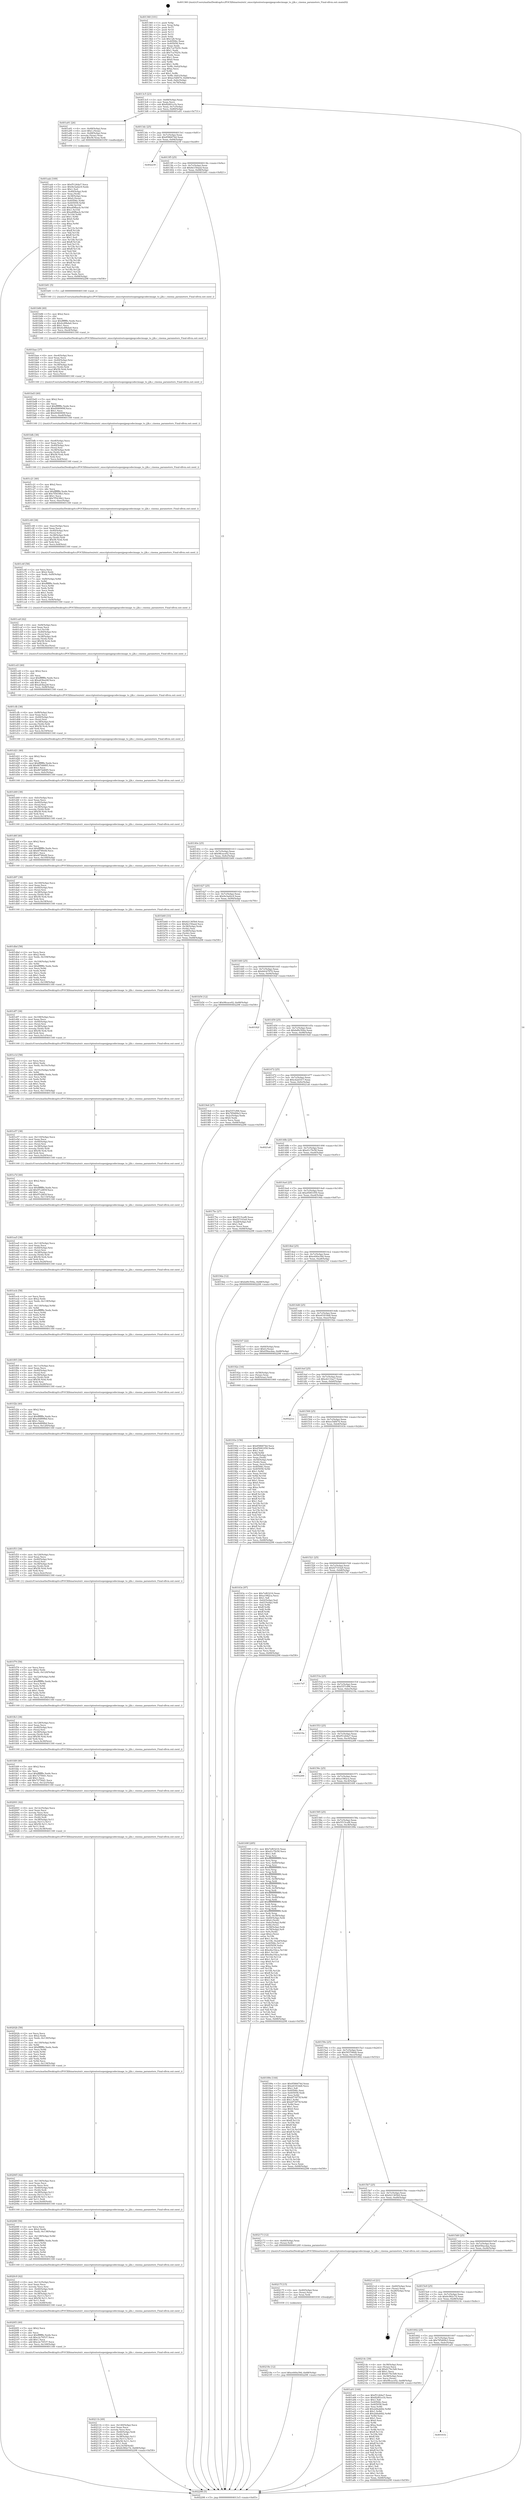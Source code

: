 digraph "0x401360" {
  label = "0x401360 (/mnt/c/Users/mathe/Desktop/tcc/POCII/binaries/extr_emscriptentestsopenjpegcodecimage_to_j2k.c_cinema_parameters_Final-ollvm.out::main(0))"
  labelloc = "t"
  node[shape=record]

  Entry [label="",width=0.3,height=0.3,shape=circle,fillcolor=black,style=filled]
  "0x4013c5" [label="{
     0x4013c5 [23]\l
     | [instrs]\l
     &nbsp;&nbsp;0x4013c5 \<+3\>: mov -0x68(%rbp),%eax\l
     &nbsp;&nbsp;0x4013c8 \<+2\>: mov %eax,%ecx\l
     &nbsp;&nbsp;0x4013ca \<+6\>: sub $0x82d01e1b,%ecx\l
     &nbsp;&nbsp;0x4013d0 \<+3\>: mov %eax,-0x7c(%rbp)\l
     &nbsp;&nbsp;0x4013d3 \<+3\>: mov %ecx,-0x80(%rbp)\l
     &nbsp;&nbsp;0x4013d6 \<+6\>: je 0000000000401a91 \<main+0x731\>\l
  }"]
  "0x401a91" [label="{
     0x401a91 [26]\l
     | [instrs]\l
     &nbsp;&nbsp;0x401a91 \<+4\>: mov -0x48(%rbp),%rax\l
     &nbsp;&nbsp;0x401a95 \<+6\>: movl $0x1,(%rax)\l
     &nbsp;&nbsp;0x401a9b \<+4\>: mov -0x48(%rbp),%rax\l
     &nbsp;&nbsp;0x401a9f \<+3\>: movslq (%rax),%rax\l
     &nbsp;&nbsp;0x401aa2 \<+4\>: imul $0x58,%rax,%rdi\l
     &nbsp;&nbsp;0x401aa6 \<+5\>: call 0000000000401050 \<malloc@plt\>\l
     | [calls]\l
     &nbsp;&nbsp;0x401050 \{1\} (unknown)\l
  }"]
  "0x4013dc" [label="{
     0x4013dc [25]\l
     | [instrs]\l
     &nbsp;&nbsp;0x4013dc \<+5\>: jmp 00000000004013e1 \<main+0x81\>\l
     &nbsp;&nbsp;0x4013e1 \<+3\>: mov -0x7c(%rbp),%eax\l
     &nbsp;&nbsp;0x4013e4 \<+5\>: sub $0x8586674d,%eax\l
     &nbsp;&nbsp;0x4013e9 \<+6\>: mov %eax,-0x84(%rbp)\l
     &nbsp;&nbsp;0x4013ef \<+6\>: je 0000000000402239 \<main+0xed9\>\l
  }"]
  Exit [label="",width=0.3,height=0.3,shape=circle,fillcolor=black,style=filled,peripheries=2]
  "0x402239" [label="{
     0x402239\l
  }", style=dashed]
  "0x4013f5" [label="{
     0x4013f5 [25]\l
     | [instrs]\l
     &nbsp;&nbsp;0x4013f5 \<+5\>: jmp 00000000004013fa \<main+0x9a\>\l
     &nbsp;&nbsp;0x4013fa \<+3\>: mov -0x7c(%rbp),%eax\l
     &nbsp;&nbsp;0x4013fd \<+5\>: sub $0x8e150aed,%eax\l
     &nbsp;&nbsp;0x401402 \<+6\>: mov %eax,-0x88(%rbp)\l
     &nbsp;&nbsp;0x401408 \<+6\>: je 0000000000401b81 \<main+0x821\>\l
  }"]
  "0x40218e" [label="{
     0x40218e [12]\l
     | [instrs]\l
     &nbsp;&nbsp;0x40218e \<+7\>: movl $0xe440a39d,-0x68(%rbp)\l
     &nbsp;&nbsp;0x402195 \<+5\>: jmp 0000000000402298 \<main+0xf38\>\l
  }"]
  "0x401b81" [label="{
     0x401b81 [5]\l
     | [instrs]\l
     &nbsp;&nbsp;0x401b81 \<+5\>: call 0000000000401160 \<next_i\>\l
     | [calls]\l
     &nbsp;&nbsp;0x401160 \{1\} (/mnt/c/Users/mathe/Desktop/tcc/POCII/binaries/extr_emscriptentestsopenjpegcodecimage_to_j2k.c_cinema_parameters_Final-ollvm.out::next_i)\l
  }"]
  "0x40140e" [label="{
     0x40140e [25]\l
     | [instrs]\l
     &nbsp;&nbsp;0x40140e \<+5\>: jmp 0000000000401413 \<main+0xb3\>\l
     &nbsp;&nbsp;0x401413 \<+3\>: mov -0x7c(%rbp),%eax\l
     &nbsp;&nbsp;0x401416 \<+5\>: sub $0x98cace02,%eax\l
     &nbsp;&nbsp;0x40141b \<+6\>: mov %eax,-0x8c(%rbp)\l
     &nbsp;&nbsp;0x401421 \<+6\>: je 0000000000401b60 \<main+0x800\>\l
  }"]
  "0x40217f" [label="{
     0x40217f [15]\l
     | [instrs]\l
     &nbsp;&nbsp;0x40217f \<+4\>: mov -0x40(%rbp),%rax\l
     &nbsp;&nbsp;0x402183 \<+3\>: mov (%rax),%rax\l
     &nbsp;&nbsp;0x402186 \<+3\>: mov %rax,%rdi\l
     &nbsp;&nbsp;0x402189 \<+5\>: call 0000000000401030 \<free@plt\>\l
     | [calls]\l
     &nbsp;&nbsp;0x401030 \{1\} (unknown)\l
  }"]
  "0x401b60" [label="{
     0x401b60 [33]\l
     | [instrs]\l
     &nbsp;&nbsp;0x401b60 \<+5\>: mov $0x621365b9,%eax\l
     &nbsp;&nbsp;0x401b65 \<+5\>: mov $0x8e150aed,%ecx\l
     &nbsp;&nbsp;0x401b6a \<+4\>: mov -0x38(%rbp),%rdx\l
     &nbsp;&nbsp;0x401b6e \<+2\>: mov (%rdx),%esi\l
     &nbsp;&nbsp;0x401b70 \<+4\>: mov -0x48(%rbp),%rdx\l
     &nbsp;&nbsp;0x401b74 \<+2\>: cmp (%rdx),%esi\l
     &nbsp;&nbsp;0x401b76 \<+3\>: cmovl %ecx,%eax\l
     &nbsp;&nbsp;0x401b79 \<+3\>: mov %eax,-0x68(%rbp)\l
     &nbsp;&nbsp;0x401b7c \<+5\>: jmp 0000000000402298 \<main+0xf38\>\l
  }"]
  "0x401427" [label="{
     0x401427 [25]\l
     | [instrs]\l
     &nbsp;&nbsp;0x401427 \<+5\>: jmp 000000000040142c \<main+0xcc\>\l
     &nbsp;&nbsp;0x40142c \<+3\>: mov -0x7c(%rbp),%eax\l
     &nbsp;&nbsp;0x40142f \<+5\>: sub $0x9e3ad2c9,%eax\l
     &nbsp;&nbsp;0x401434 \<+6\>: mov %eax,-0x90(%rbp)\l
     &nbsp;&nbsp;0x40143a \<+6\>: je 0000000000401b54 \<main+0x7f4\>\l
  }"]
  "0x40211b" [label="{
     0x40211b [49]\l
     | [instrs]\l
     &nbsp;&nbsp;0x40211b \<+6\>: mov -0x140(%rbp),%ecx\l
     &nbsp;&nbsp;0x402121 \<+3\>: imul %eax,%ecx\l
     &nbsp;&nbsp;0x402124 \<+3\>: movslq %ecx,%rsi\l
     &nbsp;&nbsp;0x402127 \<+4\>: mov -0x40(%rbp),%rdi\l
     &nbsp;&nbsp;0x40212b \<+3\>: mov (%rdi),%rdi\l
     &nbsp;&nbsp;0x40212e \<+4\>: mov -0x38(%rbp),%r11\l
     &nbsp;&nbsp;0x402132 \<+3\>: movslq (%r11),%r11\l
     &nbsp;&nbsp;0x402135 \<+4\>: imul $0x58,%r11,%r11\l
     &nbsp;&nbsp;0x402139 \<+3\>: add %r11,%rdi\l
     &nbsp;&nbsp;0x40213c \<+4\>: mov %rsi,0x50(%rdi)\l
     &nbsp;&nbsp;0x402140 \<+7\>: movl $0x6c982c7d,-0x68(%rbp)\l
     &nbsp;&nbsp;0x402147 \<+5\>: jmp 0000000000402298 \<main+0xf38\>\l
  }"]
  "0x401b54" [label="{
     0x401b54 [12]\l
     | [instrs]\l
     &nbsp;&nbsp;0x401b54 \<+7\>: movl $0x98cace02,-0x68(%rbp)\l
     &nbsp;&nbsp;0x401b5b \<+5\>: jmp 0000000000402298 \<main+0xf38\>\l
  }"]
  "0x401440" [label="{
     0x401440 [25]\l
     | [instrs]\l
     &nbsp;&nbsp;0x401440 \<+5\>: jmp 0000000000401445 \<main+0xe5\>\l
     &nbsp;&nbsp;0x401445 \<+3\>: mov -0x7c(%rbp),%eax\l
     &nbsp;&nbsp;0x401448 \<+5\>: sub $0xb0cb7970,%eax\l
     &nbsp;&nbsp;0x40144d \<+6\>: mov %eax,-0x94(%rbp)\l
     &nbsp;&nbsp;0x401453 \<+6\>: je 000000000040182f \<main+0x4cf\>\l
  }"]
  "0x4020f3" [label="{
     0x4020f3 [40]\l
     | [instrs]\l
     &nbsp;&nbsp;0x4020f3 \<+5\>: mov $0x2,%ecx\l
     &nbsp;&nbsp;0x4020f8 \<+1\>: cltd\l
     &nbsp;&nbsp;0x4020f9 \<+2\>: idiv %ecx\l
     &nbsp;&nbsp;0x4020fb \<+6\>: imul $0xfffffffe,%edx,%ecx\l
     &nbsp;&nbsp;0x402101 \<+6\>: sub $0xc2c74537,%ecx\l
     &nbsp;&nbsp;0x402107 \<+3\>: add $0x1,%ecx\l
     &nbsp;&nbsp;0x40210a \<+6\>: add $0xc2c74537,%ecx\l
     &nbsp;&nbsp;0x402110 \<+6\>: mov %ecx,-0x140(%rbp)\l
     &nbsp;&nbsp;0x402116 \<+5\>: call 0000000000401160 \<next_i\>\l
     | [calls]\l
     &nbsp;&nbsp;0x401160 \{1\} (/mnt/c/Users/mathe/Desktop/tcc/POCII/binaries/extr_emscriptentestsopenjpegcodecimage_to_j2k.c_cinema_parameters_Final-ollvm.out::next_i)\l
  }"]
  "0x40182f" [label="{
     0x40182f\l
  }", style=dashed]
  "0x401459" [label="{
     0x401459 [25]\l
     | [instrs]\l
     &nbsp;&nbsp;0x401459 \<+5\>: jmp 000000000040145e \<main+0xfe\>\l
     &nbsp;&nbsp;0x40145e \<+3\>: mov -0x7c(%rbp),%eax\l
     &nbsp;&nbsp;0x401461 \<+5\>: sub $0xbd9c504a,%eax\l
     &nbsp;&nbsp;0x401466 \<+6\>: mov %eax,-0x98(%rbp)\l
     &nbsp;&nbsp;0x40146c \<+6\>: je 00000000004019e6 \<main+0x686\>\l
  }"]
  "0x4020c9" [label="{
     0x4020c9 [42]\l
     | [instrs]\l
     &nbsp;&nbsp;0x4020c9 \<+6\>: mov -0x13c(%rbp),%ecx\l
     &nbsp;&nbsp;0x4020cf \<+3\>: imul %eax,%ecx\l
     &nbsp;&nbsp;0x4020d2 \<+3\>: movslq %ecx,%rsi\l
     &nbsp;&nbsp;0x4020d5 \<+4\>: mov -0x40(%rbp),%rdi\l
     &nbsp;&nbsp;0x4020d9 \<+3\>: mov (%rdi),%rdi\l
     &nbsp;&nbsp;0x4020dc \<+4\>: mov -0x38(%rbp),%r11\l
     &nbsp;&nbsp;0x4020e0 \<+3\>: movslq (%r11),%r11\l
     &nbsp;&nbsp;0x4020e3 \<+4\>: imul $0x58,%r11,%r11\l
     &nbsp;&nbsp;0x4020e7 \<+3\>: add %r11,%rdi\l
     &nbsp;&nbsp;0x4020ea \<+4\>: mov %rsi,0x48(%rdi)\l
     &nbsp;&nbsp;0x4020ee \<+5\>: call 0000000000401160 \<next_i\>\l
     | [calls]\l
     &nbsp;&nbsp;0x401160 \{1\} (/mnt/c/Users/mathe/Desktop/tcc/POCII/binaries/extr_emscriptentestsopenjpegcodecimage_to_j2k.c_cinema_parameters_Final-ollvm.out::next_i)\l
  }"]
  "0x4019e6" [label="{
     0x4019e6 [27]\l
     | [instrs]\l
     &nbsp;&nbsp;0x4019e6 \<+5\>: mov $0xf357cf98,%eax\l
     &nbsp;&nbsp;0x4019eb \<+5\>: mov $0x785d09e3,%ecx\l
     &nbsp;&nbsp;0x4019f0 \<+3\>: mov -0x2c(%rbp),%edx\l
     &nbsp;&nbsp;0x4019f3 \<+3\>: cmp $0x0,%edx\l
     &nbsp;&nbsp;0x4019f6 \<+3\>: cmove %ecx,%eax\l
     &nbsp;&nbsp;0x4019f9 \<+3\>: mov %eax,-0x68(%rbp)\l
     &nbsp;&nbsp;0x4019fc \<+5\>: jmp 0000000000402298 \<main+0xf38\>\l
  }"]
  "0x401472" [label="{
     0x401472 [25]\l
     | [instrs]\l
     &nbsp;&nbsp;0x401472 \<+5\>: jmp 0000000000401477 \<main+0x117\>\l
     &nbsp;&nbsp;0x401477 \<+3\>: mov -0x7c(%rbp),%eax\l
     &nbsp;&nbsp;0x40147a \<+5\>: sub $0xcb2d1fc7,%eax\l
     &nbsp;&nbsp;0x40147f \<+6\>: mov %eax,-0x9c(%rbp)\l
     &nbsp;&nbsp;0x401485 \<+6\>: je 00000000004021a6 \<main+0xe46\>\l
  }"]
  "0x40208f" [label="{
     0x40208f [58]\l
     | [instrs]\l
     &nbsp;&nbsp;0x40208f \<+2\>: xor %ecx,%ecx\l
     &nbsp;&nbsp;0x402091 \<+5\>: mov $0x2,%edx\l
     &nbsp;&nbsp;0x402096 \<+6\>: mov %edx,-0x138(%rbp)\l
     &nbsp;&nbsp;0x40209c \<+1\>: cltd\l
     &nbsp;&nbsp;0x40209d \<+7\>: mov -0x138(%rbp),%r8d\l
     &nbsp;&nbsp;0x4020a4 \<+3\>: idiv %r8d\l
     &nbsp;&nbsp;0x4020a7 \<+6\>: imul $0xfffffffe,%edx,%edx\l
     &nbsp;&nbsp;0x4020ad \<+3\>: mov %ecx,%r9d\l
     &nbsp;&nbsp;0x4020b0 \<+3\>: sub %edx,%r9d\l
     &nbsp;&nbsp;0x4020b3 \<+2\>: mov %ecx,%edx\l
     &nbsp;&nbsp;0x4020b5 \<+3\>: sub $0x1,%edx\l
     &nbsp;&nbsp;0x4020b8 \<+3\>: add %edx,%r9d\l
     &nbsp;&nbsp;0x4020bb \<+3\>: sub %r9d,%ecx\l
     &nbsp;&nbsp;0x4020be \<+6\>: mov %ecx,-0x13c(%rbp)\l
     &nbsp;&nbsp;0x4020c4 \<+5\>: call 0000000000401160 \<next_i\>\l
     | [calls]\l
     &nbsp;&nbsp;0x401160 \{1\} (/mnt/c/Users/mathe/Desktop/tcc/POCII/binaries/extr_emscriptentestsopenjpegcodecimage_to_j2k.c_cinema_parameters_Final-ollvm.out::next_i)\l
  }"]
  "0x4021a6" [label="{
     0x4021a6\l
  }", style=dashed]
  "0x40148b" [label="{
     0x40148b [25]\l
     | [instrs]\l
     &nbsp;&nbsp;0x40148b \<+5\>: jmp 0000000000401490 \<main+0x130\>\l
     &nbsp;&nbsp;0x401490 \<+3\>: mov -0x7c(%rbp),%eax\l
     &nbsp;&nbsp;0x401493 \<+5\>: sub $0xd1c7fe58,%eax\l
     &nbsp;&nbsp;0x401498 \<+6\>: mov %eax,-0xa0(%rbp)\l
     &nbsp;&nbsp;0x40149e \<+6\>: je 00000000004017bc \<main+0x45c\>\l
  }"]
  "0x402065" [label="{
     0x402065 [42]\l
     | [instrs]\l
     &nbsp;&nbsp;0x402065 \<+6\>: mov -0x134(%rbp),%ecx\l
     &nbsp;&nbsp;0x40206b \<+3\>: imul %eax,%ecx\l
     &nbsp;&nbsp;0x40206e \<+3\>: movslq %ecx,%rsi\l
     &nbsp;&nbsp;0x402071 \<+4\>: mov -0x40(%rbp),%rdi\l
     &nbsp;&nbsp;0x402075 \<+3\>: mov (%rdi),%rdi\l
     &nbsp;&nbsp;0x402078 \<+4\>: mov -0x38(%rbp),%r11\l
     &nbsp;&nbsp;0x40207c \<+3\>: movslq (%r11),%r11\l
     &nbsp;&nbsp;0x40207f \<+4\>: imul $0x58,%r11,%r11\l
     &nbsp;&nbsp;0x402083 \<+3\>: add %r11,%rdi\l
     &nbsp;&nbsp;0x402086 \<+4\>: mov %rsi,0x40(%rdi)\l
     &nbsp;&nbsp;0x40208a \<+5\>: call 0000000000401160 \<next_i\>\l
     | [calls]\l
     &nbsp;&nbsp;0x401160 \{1\} (/mnt/c/Users/mathe/Desktop/tcc/POCII/binaries/extr_emscriptentestsopenjpegcodecimage_to_j2k.c_cinema_parameters_Final-ollvm.out::next_i)\l
  }"]
  "0x4017bc" [label="{
     0x4017bc [27]\l
     | [instrs]\l
     &nbsp;&nbsp;0x4017bc \<+5\>: mov $0x5515caf8,%eax\l
     &nbsp;&nbsp;0x4017c1 \<+5\>: mov $0xf27103a9,%ecx\l
     &nbsp;&nbsp;0x4017c6 \<+3\>: mov -0x2d(%rbp),%dl\l
     &nbsp;&nbsp;0x4017c9 \<+3\>: test $0x1,%dl\l
     &nbsp;&nbsp;0x4017cc \<+3\>: cmovne %ecx,%eax\l
     &nbsp;&nbsp;0x4017cf \<+3\>: mov %eax,-0x68(%rbp)\l
     &nbsp;&nbsp;0x4017d2 \<+5\>: jmp 0000000000402298 \<main+0xf38\>\l
  }"]
  "0x4014a4" [label="{
     0x4014a4 [25]\l
     | [instrs]\l
     &nbsp;&nbsp;0x4014a4 \<+5\>: jmp 00000000004014a9 \<main+0x149\>\l
     &nbsp;&nbsp;0x4014a9 \<+3\>: mov -0x7c(%rbp),%eax\l
     &nbsp;&nbsp;0x4014ac \<+5\>: sub $0xd5081059,%eax\l
     &nbsp;&nbsp;0x4014b1 \<+6\>: mov %eax,-0xa4(%rbp)\l
     &nbsp;&nbsp;0x4014b7 \<+6\>: je 00000000004019da \<main+0x67a\>\l
  }"]
  "0x40202b" [label="{
     0x40202b [58]\l
     | [instrs]\l
     &nbsp;&nbsp;0x40202b \<+2\>: xor %ecx,%ecx\l
     &nbsp;&nbsp;0x40202d \<+5\>: mov $0x2,%edx\l
     &nbsp;&nbsp;0x402032 \<+6\>: mov %edx,-0x130(%rbp)\l
     &nbsp;&nbsp;0x402038 \<+1\>: cltd\l
     &nbsp;&nbsp;0x402039 \<+7\>: mov -0x130(%rbp),%r8d\l
     &nbsp;&nbsp;0x402040 \<+3\>: idiv %r8d\l
     &nbsp;&nbsp;0x402043 \<+6\>: imul $0xfffffffe,%edx,%edx\l
     &nbsp;&nbsp;0x402049 \<+3\>: mov %ecx,%r9d\l
     &nbsp;&nbsp;0x40204c \<+3\>: sub %edx,%r9d\l
     &nbsp;&nbsp;0x40204f \<+2\>: mov %ecx,%edx\l
     &nbsp;&nbsp;0x402051 \<+3\>: sub $0x1,%edx\l
     &nbsp;&nbsp;0x402054 \<+3\>: add %edx,%r9d\l
     &nbsp;&nbsp;0x402057 \<+3\>: sub %r9d,%ecx\l
     &nbsp;&nbsp;0x40205a \<+6\>: mov %ecx,-0x134(%rbp)\l
     &nbsp;&nbsp;0x402060 \<+5\>: call 0000000000401160 \<next_i\>\l
     | [calls]\l
     &nbsp;&nbsp;0x401160 \{1\} (/mnt/c/Users/mathe/Desktop/tcc/POCII/binaries/extr_emscriptentestsopenjpegcodecimage_to_j2k.c_cinema_parameters_Final-ollvm.out::next_i)\l
  }"]
  "0x4019da" [label="{
     0x4019da [12]\l
     | [instrs]\l
     &nbsp;&nbsp;0x4019da \<+7\>: movl $0xbd9c504a,-0x68(%rbp)\l
     &nbsp;&nbsp;0x4019e1 \<+5\>: jmp 0000000000402298 \<main+0xf38\>\l
  }"]
  "0x4014bd" [label="{
     0x4014bd [25]\l
     | [instrs]\l
     &nbsp;&nbsp;0x4014bd \<+5\>: jmp 00000000004014c2 \<main+0x162\>\l
     &nbsp;&nbsp;0x4014c2 \<+3\>: mov -0x7c(%rbp),%eax\l
     &nbsp;&nbsp;0x4014c5 \<+5\>: sub $0xe440a39d,%eax\l
     &nbsp;&nbsp;0x4014ca \<+6\>: mov %eax,-0xa8(%rbp)\l
     &nbsp;&nbsp;0x4014d0 \<+6\>: je 00000000004021b7 \<main+0xe57\>\l
  }"]
  "0x402001" [label="{
     0x402001 [42]\l
     | [instrs]\l
     &nbsp;&nbsp;0x402001 \<+6\>: mov -0x12c(%rbp),%ecx\l
     &nbsp;&nbsp;0x402007 \<+3\>: imul %eax,%ecx\l
     &nbsp;&nbsp;0x40200a \<+3\>: movslq %ecx,%rsi\l
     &nbsp;&nbsp;0x40200d \<+4\>: mov -0x40(%rbp),%rdi\l
     &nbsp;&nbsp;0x402011 \<+3\>: mov (%rdi),%rdi\l
     &nbsp;&nbsp;0x402014 \<+4\>: mov -0x38(%rbp),%r11\l
     &nbsp;&nbsp;0x402018 \<+3\>: movslq (%r11),%r11\l
     &nbsp;&nbsp;0x40201b \<+4\>: imul $0x58,%r11,%r11\l
     &nbsp;&nbsp;0x40201f \<+3\>: add %r11,%rdi\l
     &nbsp;&nbsp;0x402022 \<+4\>: mov %rsi,0x38(%rdi)\l
     &nbsp;&nbsp;0x402026 \<+5\>: call 0000000000401160 \<next_i\>\l
     | [calls]\l
     &nbsp;&nbsp;0x401160 \{1\} (/mnt/c/Users/mathe/Desktop/tcc/POCII/binaries/extr_emscriptentestsopenjpegcodecimage_to_j2k.c_cinema_parameters_Final-ollvm.out::next_i)\l
  }"]
  "0x4021b7" [label="{
     0x4021b7 [22]\l
     | [instrs]\l
     &nbsp;&nbsp;0x4021b7 \<+4\>: mov -0x60(%rbp),%rax\l
     &nbsp;&nbsp;0x4021bb \<+6\>: movl $0x0,(%rax)\l
     &nbsp;&nbsp;0x4021c1 \<+7\>: movl $0x656acdaa,-0x68(%rbp)\l
     &nbsp;&nbsp;0x4021c8 \<+5\>: jmp 0000000000402298 \<main+0xf38\>\l
  }"]
  "0x4014d6" [label="{
     0x4014d6 [25]\l
     | [instrs]\l
     &nbsp;&nbsp;0x4014d6 \<+5\>: jmp 00000000004014db \<main+0x17b\>\l
     &nbsp;&nbsp;0x4014db \<+3\>: mov -0x7c(%rbp),%eax\l
     &nbsp;&nbsp;0x4014de \<+5\>: sub $0xe6181bb8,%eax\l
     &nbsp;&nbsp;0x4014e3 \<+6\>: mov %eax,-0xac(%rbp)\l
     &nbsp;&nbsp;0x4014e9 \<+6\>: je 000000000040192e \<main+0x5ce\>\l
  }"]
  "0x401fd9" [label="{
     0x401fd9 [40]\l
     | [instrs]\l
     &nbsp;&nbsp;0x401fd9 \<+5\>: mov $0x2,%ecx\l
     &nbsp;&nbsp;0x401fde \<+1\>: cltd\l
     &nbsp;&nbsp;0x401fdf \<+2\>: idiv %ecx\l
     &nbsp;&nbsp;0x401fe1 \<+6\>: imul $0xfffffffe,%edx,%ecx\l
     &nbsp;&nbsp;0x401fe7 \<+6\>: sub $0x72750d1,%ecx\l
     &nbsp;&nbsp;0x401fed \<+3\>: add $0x1,%ecx\l
     &nbsp;&nbsp;0x401ff0 \<+6\>: add $0x72750d1,%ecx\l
     &nbsp;&nbsp;0x401ff6 \<+6\>: mov %ecx,-0x12c(%rbp)\l
     &nbsp;&nbsp;0x401ffc \<+5\>: call 0000000000401160 \<next_i\>\l
     | [calls]\l
     &nbsp;&nbsp;0x401160 \{1\} (/mnt/c/Users/mathe/Desktop/tcc/POCII/binaries/extr_emscriptentestsopenjpegcodecimage_to_j2k.c_cinema_parameters_Final-ollvm.out::next_i)\l
  }"]
  "0x40192e" [label="{
     0x40192e [16]\l
     | [instrs]\l
     &nbsp;&nbsp;0x40192e \<+4\>: mov -0x58(%rbp),%rax\l
     &nbsp;&nbsp;0x401932 \<+3\>: mov (%rax),%rax\l
     &nbsp;&nbsp;0x401935 \<+4\>: mov 0x8(%rax),%rdi\l
     &nbsp;&nbsp;0x401939 \<+5\>: call 0000000000401060 \<atoi@plt\>\l
     | [calls]\l
     &nbsp;&nbsp;0x401060 \{1\} (unknown)\l
  }"]
  "0x4014ef" [label="{
     0x4014ef [25]\l
     | [instrs]\l
     &nbsp;&nbsp;0x4014ef \<+5\>: jmp 00000000004014f4 \<main+0x194\>\l
     &nbsp;&nbsp;0x4014f4 \<+3\>: mov -0x7c(%rbp),%eax\l
     &nbsp;&nbsp;0x4014f7 \<+5\>: sub $0xeb133ac7,%eax\l
     &nbsp;&nbsp;0x4014fc \<+6\>: mov %eax,-0xb0(%rbp)\l
     &nbsp;&nbsp;0x401502 \<+6\>: je 000000000040221e \<main+0xebe\>\l
  }"]
  "0x401fb3" [label="{
     0x401fb3 [38]\l
     | [instrs]\l
     &nbsp;&nbsp;0x401fb3 \<+6\>: mov -0x128(%rbp),%ecx\l
     &nbsp;&nbsp;0x401fb9 \<+3\>: imul %eax,%ecx\l
     &nbsp;&nbsp;0x401fbc \<+4\>: mov -0x40(%rbp),%rsi\l
     &nbsp;&nbsp;0x401fc0 \<+3\>: mov (%rsi),%rsi\l
     &nbsp;&nbsp;0x401fc3 \<+4\>: mov -0x38(%rbp),%rdi\l
     &nbsp;&nbsp;0x401fc7 \<+3\>: movslq (%rdi),%rdi\l
     &nbsp;&nbsp;0x401fca \<+4\>: imul $0x58,%rdi,%rdi\l
     &nbsp;&nbsp;0x401fce \<+3\>: add %rdi,%rsi\l
     &nbsp;&nbsp;0x401fd1 \<+3\>: mov %ecx,0x30(%rsi)\l
     &nbsp;&nbsp;0x401fd4 \<+5\>: call 0000000000401160 \<next_i\>\l
     | [calls]\l
     &nbsp;&nbsp;0x401160 \{1\} (/mnt/c/Users/mathe/Desktop/tcc/POCII/binaries/extr_emscriptentestsopenjpegcodecimage_to_j2k.c_cinema_parameters_Final-ollvm.out::next_i)\l
  }"]
  "0x40221e" [label="{
     0x40221e\l
  }", style=dashed]
  "0x401508" [label="{
     0x401508 [25]\l
     | [instrs]\l
     &nbsp;&nbsp;0x401508 \<+5\>: jmp 000000000040150d \<main+0x1ad\>\l
     &nbsp;&nbsp;0x40150d \<+3\>: mov -0x7c(%rbp),%eax\l
     &nbsp;&nbsp;0x401510 \<+5\>: sub $0xec5df474,%eax\l
     &nbsp;&nbsp;0x401515 \<+6\>: mov %eax,-0xb4(%rbp)\l
     &nbsp;&nbsp;0x40151b \<+6\>: je 000000000040163e \<main+0x2de\>\l
  }"]
  "0x401f79" [label="{
     0x401f79 [58]\l
     | [instrs]\l
     &nbsp;&nbsp;0x401f79 \<+2\>: xor %ecx,%ecx\l
     &nbsp;&nbsp;0x401f7b \<+5\>: mov $0x2,%edx\l
     &nbsp;&nbsp;0x401f80 \<+6\>: mov %edx,-0x124(%rbp)\l
     &nbsp;&nbsp;0x401f86 \<+1\>: cltd\l
     &nbsp;&nbsp;0x401f87 \<+7\>: mov -0x124(%rbp),%r8d\l
     &nbsp;&nbsp;0x401f8e \<+3\>: idiv %r8d\l
     &nbsp;&nbsp;0x401f91 \<+6\>: imul $0xfffffffe,%edx,%edx\l
     &nbsp;&nbsp;0x401f97 \<+3\>: mov %ecx,%r9d\l
     &nbsp;&nbsp;0x401f9a \<+3\>: sub %edx,%r9d\l
     &nbsp;&nbsp;0x401f9d \<+2\>: mov %ecx,%edx\l
     &nbsp;&nbsp;0x401f9f \<+3\>: sub $0x1,%edx\l
     &nbsp;&nbsp;0x401fa2 \<+3\>: add %edx,%r9d\l
     &nbsp;&nbsp;0x401fa5 \<+3\>: sub %r9d,%ecx\l
     &nbsp;&nbsp;0x401fa8 \<+6\>: mov %ecx,-0x128(%rbp)\l
     &nbsp;&nbsp;0x401fae \<+5\>: call 0000000000401160 \<next_i\>\l
     | [calls]\l
     &nbsp;&nbsp;0x401160 \{1\} (/mnt/c/Users/mathe/Desktop/tcc/POCII/binaries/extr_emscriptentestsopenjpegcodecimage_to_j2k.c_cinema_parameters_Final-ollvm.out::next_i)\l
  }"]
  "0x40163e" [label="{
     0x40163e [97]\l
     | [instrs]\l
     &nbsp;&nbsp;0x40163e \<+5\>: mov $0x7ef63216,%eax\l
     &nbsp;&nbsp;0x401643 \<+5\>: mov $0xa1982ca,%ecx\l
     &nbsp;&nbsp;0x401648 \<+2\>: mov $0x1,%dl\l
     &nbsp;&nbsp;0x40164a \<+4\>: mov -0x62(%rbp),%sil\l
     &nbsp;&nbsp;0x40164e \<+4\>: mov -0x61(%rbp),%dil\l
     &nbsp;&nbsp;0x401652 \<+3\>: mov %sil,%r8b\l
     &nbsp;&nbsp;0x401655 \<+4\>: xor $0xff,%r8b\l
     &nbsp;&nbsp;0x401659 \<+3\>: mov %dil,%r9b\l
     &nbsp;&nbsp;0x40165c \<+4\>: xor $0xff,%r9b\l
     &nbsp;&nbsp;0x401660 \<+3\>: xor $0x0,%dl\l
     &nbsp;&nbsp;0x401663 \<+3\>: mov %r8b,%r10b\l
     &nbsp;&nbsp;0x401666 \<+4\>: and $0x0,%r10b\l
     &nbsp;&nbsp;0x40166a \<+3\>: and %dl,%sil\l
     &nbsp;&nbsp;0x40166d \<+3\>: mov %r9b,%r11b\l
     &nbsp;&nbsp;0x401670 \<+4\>: and $0x0,%r11b\l
     &nbsp;&nbsp;0x401674 \<+3\>: and %dl,%dil\l
     &nbsp;&nbsp;0x401677 \<+3\>: or %sil,%r10b\l
     &nbsp;&nbsp;0x40167a \<+3\>: or %dil,%r11b\l
     &nbsp;&nbsp;0x40167d \<+3\>: xor %r11b,%r10b\l
     &nbsp;&nbsp;0x401680 \<+3\>: or %r9b,%r8b\l
     &nbsp;&nbsp;0x401683 \<+4\>: xor $0xff,%r8b\l
     &nbsp;&nbsp;0x401687 \<+3\>: or $0x0,%dl\l
     &nbsp;&nbsp;0x40168a \<+3\>: and %dl,%r8b\l
     &nbsp;&nbsp;0x40168d \<+3\>: or %r8b,%r10b\l
     &nbsp;&nbsp;0x401690 \<+4\>: test $0x1,%r10b\l
     &nbsp;&nbsp;0x401694 \<+3\>: cmovne %ecx,%eax\l
     &nbsp;&nbsp;0x401697 \<+3\>: mov %eax,-0x68(%rbp)\l
     &nbsp;&nbsp;0x40169a \<+5\>: jmp 0000000000402298 \<main+0xf38\>\l
  }"]
  "0x401521" [label="{
     0x401521 [25]\l
     | [instrs]\l
     &nbsp;&nbsp;0x401521 \<+5\>: jmp 0000000000401526 \<main+0x1c6\>\l
     &nbsp;&nbsp;0x401526 \<+3\>: mov -0x7c(%rbp),%eax\l
     &nbsp;&nbsp;0x401529 \<+5\>: sub $0xf27103a9,%eax\l
     &nbsp;&nbsp;0x40152e \<+6\>: mov %eax,-0xb8(%rbp)\l
     &nbsp;&nbsp;0x401534 \<+6\>: je 00000000004017d7 \<main+0x477\>\l
  }"]
  "0x402298" [label="{
     0x402298 [5]\l
     | [instrs]\l
     &nbsp;&nbsp;0x402298 \<+5\>: jmp 00000000004013c5 \<main+0x65\>\l
  }"]
  "0x401360" [label="{
     0x401360 [101]\l
     | [instrs]\l
     &nbsp;&nbsp;0x401360 \<+1\>: push %rbp\l
     &nbsp;&nbsp;0x401361 \<+3\>: mov %rsp,%rbp\l
     &nbsp;&nbsp;0x401364 \<+2\>: push %r15\l
     &nbsp;&nbsp;0x401366 \<+2\>: push %r14\l
     &nbsp;&nbsp;0x401368 \<+2\>: push %r13\l
     &nbsp;&nbsp;0x40136a \<+2\>: push %r12\l
     &nbsp;&nbsp;0x40136c \<+1\>: push %rbx\l
     &nbsp;&nbsp;0x40136d \<+7\>: sub $0x128,%rsp\l
     &nbsp;&nbsp;0x401374 \<+7\>: mov 0x40506c,%eax\l
     &nbsp;&nbsp;0x40137b \<+7\>: mov 0x405058,%ecx\l
     &nbsp;&nbsp;0x401382 \<+2\>: mov %eax,%edx\l
     &nbsp;&nbsp;0x401384 \<+6\>: add $0x7ca7625c,%edx\l
     &nbsp;&nbsp;0x40138a \<+3\>: sub $0x1,%edx\l
     &nbsp;&nbsp;0x40138d \<+6\>: sub $0x7ca7625c,%edx\l
     &nbsp;&nbsp;0x401393 \<+3\>: imul %edx,%eax\l
     &nbsp;&nbsp;0x401396 \<+3\>: and $0x1,%eax\l
     &nbsp;&nbsp;0x401399 \<+3\>: cmp $0x0,%eax\l
     &nbsp;&nbsp;0x40139c \<+4\>: sete %r8b\l
     &nbsp;&nbsp;0x4013a0 \<+4\>: and $0x1,%r8b\l
     &nbsp;&nbsp;0x4013a4 \<+4\>: mov %r8b,-0x62(%rbp)\l
     &nbsp;&nbsp;0x4013a8 \<+3\>: cmp $0xa,%ecx\l
     &nbsp;&nbsp;0x4013ab \<+4\>: setl %r8b\l
     &nbsp;&nbsp;0x4013af \<+4\>: and $0x1,%r8b\l
     &nbsp;&nbsp;0x4013b3 \<+4\>: mov %r8b,-0x61(%rbp)\l
     &nbsp;&nbsp;0x4013b7 \<+7\>: movl $0xec5df474,-0x68(%rbp)\l
     &nbsp;&nbsp;0x4013be \<+3\>: mov %edi,-0x6c(%rbp)\l
     &nbsp;&nbsp;0x4013c1 \<+4\>: mov %rsi,-0x78(%rbp)\l
  }"]
  "0x401f53" [label="{
     0x401f53 [38]\l
     | [instrs]\l
     &nbsp;&nbsp;0x401f53 \<+6\>: mov -0x120(%rbp),%ecx\l
     &nbsp;&nbsp;0x401f59 \<+3\>: imul %eax,%ecx\l
     &nbsp;&nbsp;0x401f5c \<+4\>: mov -0x40(%rbp),%rsi\l
     &nbsp;&nbsp;0x401f60 \<+3\>: mov (%rsi),%rsi\l
     &nbsp;&nbsp;0x401f63 \<+4\>: mov -0x38(%rbp),%rdi\l
     &nbsp;&nbsp;0x401f67 \<+3\>: movslq (%rdi),%rdi\l
     &nbsp;&nbsp;0x401f6a \<+4\>: imul $0x58,%rdi,%rdi\l
     &nbsp;&nbsp;0x401f6e \<+3\>: add %rdi,%rsi\l
     &nbsp;&nbsp;0x401f71 \<+3\>: mov %ecx,0x2c(%rsi)\l
     &nbsp;&nbsp;0x401f74 \<+5\>: call 0000000000401160 \<next_i\>\l
     | [calls]\l
     &nbsp;&nbsp;0x401160 \{1\} (/mnt/c/Users/mathe/Desktop/tcc/POCII/binaries/extr_emscriptentestsopenjpegcodecimage_to_j2k.c_cinema_parameters_Final-ollvm.out::next_i)\l
  }"]
  "0x4017d7" [label="{
     0x4017d7\l
  }", style=dashed]
  "0x40153a" [label="{
     0x40153a [25]\l
     | [instrs]\l
     &nbsp;&nbsp;0x40153a \<+5\>: jmp 000000000040153f \<main+0x1df\>\l
     &nbsp;&nbsp;0x40153f \<+3\>: mov -0x7c(%rbp),%eax\l
     &nbsp;&nbsp;0x401542 \<+5\>: sub $0xf357cf98,%eax\l
     &nbsp;&nbsp;0x401547 \<+6\>: mov %eax,-0xbc(%rbp)\l
     &nbsp;&nbsp;0x40154d \<+6\>: je 000000000040219a \<main+0xe3a\>\l
  }"]
  "0x401f2b" [label="{
     0x401f2b [40]\l
     | [instrs]\l
     &nbsp;&nbsp;0x401f2b \<+5\>: mov $0x2,%ecx\l
     &nbsp;&nbsp;0x401f30 \<+1\>: cltd\l
     &nbsp;&nbsp;0x401f31 \<+2\>: idiv %ecx\l
     &nbsp;&nbsp;0x401f33 \<+6\>: imul $0xfffffffe,%edx,%ecx\l
     &nbsp;&nbsp;0x401f39 \<+6\>: add $0xe0d89f6d,%ecx\l
     &nbsp;&nbsp;0x401f3f \<+3\>: add $0x1,%ecx\l
     &nbsp;&nbsp;0x401f42 \<+6\>: sub $0xe0d89f6d,%ecx\l
     &nbsp;&nbsp;0x401f48 \<+6\>: mov %ecx,-0x120(%rbp)\l
     &nbsp;&nbsp;0x401f4e \<+5\>: call 0000000000401160 \<next_i\>\l
     | [calls]\l
     &nbsp;&nbsp;0x401160 \{1\} (/mnt/c/Users/mathe/Desktop/tcc/POCII/binaries/extr_emscriptentestsopenjpegcodecimage_to_j2k.c_cinema_parameters_Final-ollvm.out::next_i)\l
  }"]
  "0x40219a" [label="{
     0x40219a\l
  }", style=dashed]
  "0x401553" [label="{
     0x401553 [25]\l
     | [instrs]\l
     &nbsp;&nbsp;0x401553 \<+5\>: jmp 0000000000401558 \<main+0x1f8\>\l
     &nbsp;&nbsp;0x401558 \<+3\>: mov -0x7c(%rbp),%eax\l
     &nbsp;&nbsp;0x40155b \<+5\>: sub $0xf51264a7,%eax\l
     &nbsp;&nbsp;0x401560 \<+6\>: mov %eax,-0xc0(%rbp)\l
     &nbsp;&nbsp;0x401566 \<+6\>: je 0000000000402266 \<main+0xf06\>\l
  }"]
  "0x401f05" [label="{
     0x401f05 [38]\l
     | [instrs]\l
     &nbsp;&nbsp;0x401f05 \<+6\>: mov -0x11c(%rbp),%ecx\l
     &nbsp;&nbsp;0x401f0b \<+3\>: imul %eax,%ecx\l
     &nbsp;&nbsp;0x401f0e \<+4\>: mov -0x40(%rbp),%rsi\l
     &nbsp;&nbsp;0x401f12 \<+3\>: mov (%rsi),%rsi\l
     &nbsp;&nbsp;0x401f15 \<+4\>: mov -0x38(%rbp),%rdi\l
     &nbsp;&nbsp;0x401f19 \<+3\>: movslq (%rdi),%rdi\l
     &nbsp;&nbsp;0x401f1c \<+4\>: imul $0x58,%rdi,%rdi\l
     &nbsp;&nbsp;0x401f20 \<+3\>: add %rdi,%rsi\l
     &nbsp;&nbsp;0x401f23 \<+3\>: mov %ecx,0x28(%rsi)\l
     &nbsp;&nbsp;0x401f26 \<+5\>: call 0000000000401160 \<next_i\>\l
     | [calls]\l
     &nbsp;&nbsp;0x401160 \{1\} (/mnt/c/Users/mathe/Desktop/tcc/POCII/binaries/extr_emscriptentestsopenjpegcodecimage_to_j2k.c_cinema_parameters_Final-ollvm.out::next_i)\l
  }"]
  "0x402266" [label="{
     0x402266\l
  }", style=dashed]
  "0x40156c" [label="{
     0x40156c [25]\l
     | [instrs]\l
     &nbsp;&nbsp;0x40156c \<+5\>: jmp 0000000000401571 \<main+0x211\>\l
     &nbsp;&nbsp;0x401571 \<+3\>: mov -0x7c(%rbp),%eax\l
     &nbsp;&nbsp;0x401574 \<+5\>: sub $0xa1982ca,%eax\l
     &nbsp;&nbsp;0x401579 \<+6\>: mov %eax,-0xc4(%rbp)\l
     &nbsp;&nbsp;0x40157f \<+6\>: je 000000000040169f \<main+0x33f\>\l
  }"]
  "0x401ecb" [label="{
     0x401ecb [58]\l
     | [instrs]\l
     &nbsp;&nbsp;0x401ecb \<+2\>: xor %ecx,%ecx\l
     &nbsp;&nbsp;0x401ecd \<+5\>: mov $0x2,%edx\l
     &nbsp;&nbsp;0x401ed2 \<+6\>: mov %edx,-0x118(%rbp)\l
     &nbsp;&nbsp;0x401ed8 \<+1\>: cltd\l
     &nbsp;&nbsp;0x401ed9 \<+7\>: mov -0x118(%rbp),%r8d\l
     &nbsp;&nbsp;0x401ee0 \<+3\>: idiv %r8d\l
     &nbsp;&nbsp;0x401ee3 \<+6\>: imul $0xfffffffe,%edx,%edx\l
     &nbsp;&nbsp;0x401ee9 \<+3\>: mov %ecx,%r9d\l
     &nbsp;&nbsp;0x401eec \<+3\>: sub %edx,%r9d\l
     &nbsp;&nbsp;0x401eef \<+2\>: mov %ecx,%edx\l
     &nbsp;&nbsp;0x401ef1 \<+3\>: sub $0x1,%edx\l
     &nbsp;&nbsp;0x401ef4 \<+3\>: add %edx,%r9d\l
     &nbsp;&nbsp;0x401ef7 \<+3\>: sub %r9d,%ecx\l
     &nbsp;&nbsp;0x401efa \<+6\>: mov %ecx,-0x11c(%rbp)\l
     &nbsp;&nbsp;0x401f00 \<+5\>: call 0000000000401160 \<next_i\>\l
     | [calls]\l
     &nbsp;&nbsp;0x401160 \{1\} (/mnt/c/Users/mathe/Desktop/tcc/POCII/binaries/extr_emscriptentestsopenjpegcodecimage_to_j2k.c_cinema_parameters_Final-ollvm.out::next_i)\l
  }"]
  "0x40169f" [label="{
     0x40169f [285]\l
     | [instrs]\l
     &nbsp;&nbsp;0x40169f \<+5\>: mov $0x7ef63216,%eax\l
     &nbsp;&nbsp;0x4016a4 \<+5\>: mov $0xd1c7fe58,%ecx\l
     &nbsp;&nbsp;0x4016a9 \<+2\>: mov $0x1,%dl\l
     &nbsp;&nbsp;0x4016ab \<+3\>: mov %rsp,%rsi\l
     &nbsp;&nbsp;0x4016ae \<+4\>: add $0xfffffffffffffff0,%rsi\l
     &nbsp;&nbsp;0x4016b2 \<+3\>: mov %rsi,%rsp\l
     &nbsp;&nbsp;0x4016b5 \<+4\>: mov %rsi,-0x60(%rbp)\l
     &nbsp;&nbsp;0x4016b9 \<+3\>: mov %rsp,%rsi\l
     &nbsp;&nbsp;0x4016bc \<+4\>: add $0xfffffffffffffff0,%rsi\l
     &nbsp;&nbsp;0x4016c0 \<+3\>: mov %rsi,%rsp\l
     &nbsp;&nbsp;0x4016c3 \<+3\>: mov %rsp,%rdi\l
     &nbsp;&nbsp;0x4016c6 \<+4\>: add $0xfffffffffffffff0,%rdi\l
     &nbsp;&nbsp;0x4016ca \<+3\>: mov %rdi,%rsp\l
     &nbsp;&nbsp;0x4016cd \<+4\>: mov %rdi,-0x58(%rbp)\l
     &nbsp;&nbsp;0x4016d1 \<+3\>: mov %rsp,%rdi\l
     &nbsp;&nbsp;0x4016d4 \<+4\>: add $0xfffffffffffffff0,%rdi\l
     &nbsp;&nbsp;0x4016d8 \<+3\>: mov %rdi,%rsp\l
     &nbsp;&nbsp;0x4016db \<+4\>: mov %rdi,-0x50(%rbp)\l
     &nbsp;&nbsp;0x4016df \<+3\>: mov %rsp,%rdi\l
     &nbsp;&nbsp;0x4016e2 \<+4\>: add $0xfffffffffffffff0,%rdi\l
     &nbsp;&nbsp;0x4016e6 \<+3\>: mov %rdi,%rsp\l
     &nbsp;&nbsp;0x4016e9 \<+4\>: mov %rdi,-0x48(%rbp)\l
     &nbsp;&nbsp;0x4016ed \<+3\>: mov %rsp,%rdi\l
     &nbsp;&nbsp;0x4016f0 \<+4\>: add $0xfffffffffffffff0,%rdi\l
     &nbsp;&nbsp;0x4016f4 \<+3\>: mov %rdi,%rsp\l
     &nbsp;&nbsp;0x4016f7 \<+4\>: mov %rdi,-0x40(%rbp)\l
     &nbsp;&nbsp;0x4016fb \<+3\>: mov %rsp,%rdi\l
     &nbsp;&nbsp;0x4016fe \<+4\>: add $0xfffffffffffffff0,%rdi\l
     &nbsp;&nbsp;0x401702 \<+3\>: mov %rdi,%rsp\l
     &nbsp;&nbsp;0x401705 \<+4\>: mov %rdi,-0x38(%rbp)\l
     &nbsp;&nbsp;0x401709 \<+4\>: mov -0x60(%rbp),%rdi\l
     &nbsp;&nbsp;0x40170d \<+6\>: movl $0x0,(%rdi)\l
     &nbsp;&nbsp;0x401713 \<+4\>: mov -0x6c(%rbp),%r8d\l
     &nbsp;&nbsp;0x401717 \<+3\>: mov %r8d,(%rsi)\l
     &nbsp;&nbsp;0x40171a \<+4\>: mov -0x58(%rbp),%rdi\l
     &nbsp;&nbsp;0x40171e \<+4\>: mov -0x78(%rbp),%r9\l
     &nbsp;&nbsp;0x401722 \<+3\>: mov %r9,(%rdi)\l
     &nbsp;&nbsp;0x401725 \<+3\>: cmpl $0x2,(%rsi)\l
     &nbsp;&nbsp;0x401728 \<+4\>: setne %r10b\l
     &nbsp;&nbsp;0x40172c \<+4\>: and $0x1,%r10b\l
     &nbsp;&nbsp;0x401730 \<+4\>: mov %r10b,-0x2d(%rbp)\l
     &nbsp;&nbsp;0x401734 \<+8\>: mov 0x40506c,%r11d\l
     &nbsp;&nbsp;0x40173c \<+7\>: mov 0x405058,%ebx\l
     &nbsp;&nbsp;0x401743 \<+3\>: mov %r11d,%r14d\l
     &nbsp;&nbsp;0x401746 \<+7\>: sub $0xe8a192ca,%r14d\l
     &nbsp;&nbsp;0x40174d \<+4\>: sub $0x1,%r14d\l
     &nbsp;&nbsp;0x401751 \<+7\>: add $0xe8a192ca,%r14d\l
     &nbsp;&nbsp;0x401758 \<+4\>: imul %r14d,%r11d\l
     &nbsp;&nbsp;0x40175c \<+4\>: and $0x1,%r11d\l
     &nbsp;&nbsp;0x401760 \<+4\>: cmp $0x0,%r11d\l
     &nbsp;&nbsp;0x401764 \<+4\>: sete %r10b\l
     &nbsp;&nbsp;0x401768 \<+3\>: cmp $0xa,%ebx\l
     &nbsp;&nbsp;0x40176b \<+4\>: setl %r15b\l
     &nbsp;&nbsp;0x40176f \<+3\>: mov %r10b,%r12b\l
     &nbsp;&nbsp;0x401772 \<+4\>: xor $0xff,%r12b\l
     &nbsp;&nbsp;0x401776 \<+3\>: mov %r15b,%r13b\l
     &nbsp;&nbsp;0x401779 \<+4\>: xor $0xff,%r13b\l
     &nbsp;&nbsp;0x40177d \<+3\>: xor $0x1,%dl\l
     &nbsp;&nbsp;0x401780 \<+3\>: mov %r12b,%sil\l
     &nbsp;&nbsp;0x401783 \<+4\>: and $0xff,%sil\l
     &nbsp;&nbsp;0x401787 \<+3\>: and %dl,%r10b\l
     &nbsp;&nbsp;0x40178a \<+3\>: mov %r13b,%dil\l
     &nbsp;&nbsp;0x40178d \<+4\>: and $0xff,%dil\l
     &nbsp;&nbsp;0x401791 \<+3\>: and %dl,%r15b\l
     &nbsp;&nbsp;0x401794 \<+3\>: or %r10b,%sil\l
     &nbsp;&nbsp;0x401797 \<+3\>: or %r15b,%dil\l
     &nbsp;&nbsp;0x40179a \<+3\>: xor %dil,%sil\l
     &nbsp;&nbsp;0x40179d \<+3\>: or %r13b,%r12b\l
     &nbsp;&nbsp;0x4017a0 \<+4\>: xor $0xff,%r12b\l
     &nbsp;&nbsp;0x4017a4 \<+3\>: or $0x1,%dl\l
     &nbsp;&nbsp;0x4017a7 \<+3\>: and %dl,%r12b\l
     &nbsp;&nbsp;0x4017aa \<+3\>: or %r12b,%sil\l
     &nbsp;&nbsp;0x4017ad \<+4\>: test $0x1,%sil\l
     &nbsp;&nbsp;0x4017b1 \<+3\>: cmovne %ecx,%eax\l
     &nbsp;&nbsp;0x4017b4 \<+3\>: mov %eax,-0x68(%rbp)\l
     &nbsp;&nbsp;0x4017b7 \<+5\>: jmp 0000000000402298 \<main+0xf38\>\l
  }"]
  "0x401585" [label="{
     0x401585 [25]\l
     | [instrs]\l
     &nbsp;&nbsp;0x401585 \<+5\>: jmp 000000000040158a \<main+0x22a\>\l
     &nbsp;&nbsp;0x40158a \<+3\>: mov -0x7c(%rbp),%eax\l
     &nbsp;&nbsp;0x40158d \<+5\>: sub $0x5515caf8,%eax\l
     &nbsp;&nbsp;0x401592 \<+6\>: mov %eax,-0xc8(%rbp)\l
     &nbsp;&nbsp;0x401598 \<+6\>: je 000000000040189e \<main+0x53e\>\l
  }"]
  "0x401ea5" [label="{
     0x401ea5 [38]\l
     | [instrs]\l
     &nbsp;&nbsp;0x401ea5 \<+6\>: mov -0x114(%rbp),%ecx\l
     &nbsp;&nbsp;0x401eab \<+3\>: imul %eax,%ecx\l
     &nbsp;&nbsp;0x401eae \<+4\>: mov -0x40(%rbp),%rsi\l
     &nbsp;&nbsp;0x401eb2 \<+3\>: mov (%rsi),%rsi\l
     &nbsp;&nbsp;0x401eb5 \<+4\>: mov -0x38(%rbp),%rdi\l
     &nbsp;&nbsp;0x401eb9 \<+3\>: movslq (%rdi),%rdi\l
     &nbsp;&nbsp;0x401ebc \<+4\>: imul $0x58,%rdi,%rdi\l
     &nbsp;&nbsp;0x401ec0 \<+3\>: add %rdi,%rsi\l
     &nbsp;&nbsp;0x401ec3 \<+3\>: mov %ecx,0x24(%rsi)\l
     &nbsp;&nbsp;0x401ec6 \<+5\>: call 0000000000401160 \<next_i\>\l
     | [calls]\l
     &nbsp;&nbsp;0x401160 \{1\} (/mnt/c/Users/mathe/Desktop/tcc/POCII/binaries/extr_emscriptentestsopenjpegcodecimage_to_j2k.c_cinema_parameters_Final-ollvm.out::next_i)\l
  }"]
  "0x401e7d" [label="{
     0x401e7d [40]\l
     | [instrs]\l
     &nbsp;&nbsp;0x401e7d \<+5\>: mov $0x2,%ecx\l
     &nbsp;&nbsp;0x401e82 \<+1\>: cltd\l
     &nbsp;&nbsp;0x401e83 \<+2\>: idiv %ecx\l
     &nbsp;&nbsp;0x401e85 \<+6\>: imul $0xfffffffe,%edx,%ecx\l
     &nbsp;&nbsp;0x401e8b \<+6\>: add $0x97c28f3f,%ecx\l
     &nbsp;&nbsp;0x401e91 \<+3\>: add $0x1,%ecx\l
     &nbsp;&nbsp;0x401e94 \<+6\>: sub $0x97c28f3f,%ecx\l
     &nbsp;&nbsp;0x401e9a \<+6\>: mov %ecx,-0x114(%rbp)\l
     &nbsp;&nbsp;0x401ea0 \<+5\>: call 0000000000401160 \<next_i\>\l
     | [calls]\l
     &nbsp;&nbsp;0x401160 \{1\} (/mnt/c/Users/mathe/Desktop/tcc/POCII/binaries/extr_emscriptentestsopenjpegcodecimage_to_j2k.c_cinema_parameters_Final-ollvm.out::next_i)\l
  }"]
  "0x40189e" [label="{
     0x40189e [144]\l
     | [instrs]\l
     &nbsp;&nbsp;0x40189e \<+5\>: mov $0x8586674d,%eax\l
     &nbsp;&nbsp;0x4018a3 \<+5\>: mov $0xe6181bb8,%ecx\l
     &nbsp;&nbsp;0x4018a8 \<+2\>: mov $0x1,%dl\l
     &nbsp;&nbsp;0x4018aa \<+7\>: mov 0x40506c,%esi\l
     &nbsp;&nbsp;0x4018b1 \<+7\>: mov 0x405058,%edi\l
     &nbsp;&nbsp;0x4018b8 \<+3\>: mov %esi,%r8d\l
     &nbsp;&nbsp;0x4018bb \<+7\>: sub $0xbf73975f,%r8d\l
     &nbsp;&nbsp;0x4018c2 \<+4\>: sub $0x1,%r8d\l
     &nbsp;&nbsp;0x4018c6 \<+7\>: add $0xbf73975f,%r8d\l
     &nbsp;&nbsp;0x4018cd \<+4\>: imul %r8d,%esi\l
     &nbsp;&nbsp;0x4018d1 \<+3\>: and $0x1,%esi\l
     &nbsp;&nbsp;0x4018d4 \<+3\>: cmp $0x0,%esi\l
     &nbsp;&nbsp;0x4018d7 \<+4\>: sete %r9b\l
     &nbsp;&nbsp;0x4018db \<+3\>: cmp $0xa,%edi\l
     &nbsp;&nbsp;0x4018de \<+4\>: setl %r10b\l
     &nbsp;&nbsp;0x4018e2 \<+3\>: mov %r9b,%r11b\l
     &nbsp;&nbsp;0x4018e5 \<+4\>: xor $0xff,%r11b\l
     &nbsp;&nbsp;0x4018e9 \<+3\>: mov %r10b,%bl\l
     &nbsp;&nbsp;0x4018ec \<+3\>: xor $0xff,%bl\l
     &nbsp;&nbsp;0x4018ef \<+3\>: xor $0x1,%dl\l
     &nbsp;&nbsp;0x4018f2 \<+3\>: mov %r11b,%r14b\l
     &nbsp;&nbsp;0x4018f5 \<+4\>: and $0xff,%r14b\l
     &nbsp;&nbsp;0x4018f9 \<+3\>: and %dl,%r9b\l
     &nbsp;&nbsp;0x4018fc \<+3\>: mov %bl,%r15b\l
     &nbsp;&nbsp;0x4018ff \<+4\>: and $0xff,%r15b\l
     &nbsp;&nbsp;0x401903 \<+3\>: and %dl,%r10b\l
     &nbsp;&nbsp;0x401906 \<+3\>: or %r9b,%r14b\l
     &nbsp;&nbsp;0x401909 \<+3\>: or %r10b,%r15b\l
     &nbsp;&nbsp;0x40190c \<+3\>: xor %r15b,%r14b\l
     &nbsp;&nbsp;0x40190f \<+3\>: or %bl,%r11b\l
     &nbsp;&nbsp;0x401912 \<+4\>: xor $0xff,%r11b\l
     &nbsp;&nbsp;0x401916 \<+3\>: or $0x1,%dl\l
     &nbsp;&nbsp;0x401919 \<+3\>: and %dl,%r11b\l
     &nbsp;&nbsp;0x40191c \<+3\>: or %r11b,%r14b\l
     &nbsp;&nbsp;0x40191f \<+4\>: test $0x1,%r14b\l
     &nbsp;&nbsp;0x401923 \<+3\>: cmovne %ecx,%eax\l
     &nbsp;&nbsp;0x401926 \<+3\>: mov %eax,-0x68(%rbp)\l
     &nbsp;&nbsp;0x401929 \<+5\>: jmp 0000000000402298 \<main+0xf38\>\l
  }"]
  "0x40159e" [label="{
     0x40159e [25]\l
     | [instrs]\l
     &nbsp;&nbsp;0x40159e \<+5\>: jmp 00000000004015a3 \<main+0x243\>\l
     &nbsp;&nbsp;0x4015a3 \<+3\>: mov -0x7c(%rbp),%eax\l
     &nbsp;&nbsp;0x4015a6 \<+5\>: sub $0x593706d4,%eax\l
     &nbsp;&nbsp;0x4015ab \<+6\>: mov %eax,-0xcc(%rbp)\l
     &nbsp;&nbsp;0x4015b1 \<+6\>: je 0000000000401892 \<main+0x532\>\l
  }"]
  "0x40193e" [label="{
     0x40193e [156]\l
     | [instrs]\l
     &nbsp;&nbsp;0x40193e \<+5\>: mov $0x8586674d,%ecx\l
     &nbsp;&nbsp;0x401943 \<+5\>: mov $0xd5081059,%edx\l
     &nbsp;&nbsp;0x401948 \<+3\>: mov $0x1,%sil\l
     &nbsp;&nbsp;0x40194b \<+3\>: xor %r8d,%r8d\l
     &nbsp;&nbsp;0x40194e \<+4\>: mov -0x50(%rbp),%rdi\l
     &nbsp;&nbsp;0x401952 \<+2\>: mov %eax,(%rdi)\l
     &nbsp;&nbsp;0x401954 \<+4\>: mov -0x50(%rbp),%rdi\l
     &nbsp;&nbsp;0x401958 \<+2\>: mov (%rdi),%eax\l
     &nbsp;&nbsp;0x40195a \<+3\>: mov %eax,-0x2c(%rbp)\l
     &nbsp;&nbsp;0x40195d \<+7\>: mov 0x40506c,%eax\l
     &nbsp;&nbsp;0x401964 \<+8\>: mov 0x405058,%r9d\l
     &nbsp;&nbsp;0x40196c \<+4\>: sub $0x1,%r8d\l
     &nbsp;&nbsp;0x401970 \<+3\>: mov %eax,%r10d\l
     &nbsp;&nbsp;0x401973 \<+3\>: add %r8d,%r10d\l
     &nbsp;&nbsp;0x401976 \<+4\>: imul %r10d,%eax\l
     &nbsp;&nbsp;0x40197a \<+3\>: and $0x1,%eax\l
     &nbsp;&nbsp;0x40197d \<+3\>: cmp $0x0,%eax\l
     &nbsp;&nbsp;0x401980 \<+4\>: sete %r11b\l
     &nbsp;&nbsp;0x401984 \<+4\>: cmp $0xa,%r9d\l
     &nbsp;&nbsp;0x401988 \<+3\>: setl %bl\l
     &nbsp;&nbsp;0x40198b \<+3\>: mov %r11b,%r14b\l
     &nbsp;&nbsp;0x40198e \<+4\>: xor $0xff,%r14b\l
     &nbsp;&nbsp;0x401992 \<+3\>: mov %bl,%r15b\l
     &nbsp;&nbsp;0x401995 \<+4\>: xor $0xff,%r15b\l
     &nbsp;&nbsp;0x401999 \<+4\>: xor $0x1,%sil\l
     &nbsp;&nbsp;0x40199d \<+3\>: mov %r14b,%r12b\l
     &nbsp;&nbsp;0x4019a0 \<+4\>: and $0xff,%r12b\l
     &nbsp;&nbsp;0x4019a4 \<+3\>: and %sil,%r11b\l
     &nbsp;&nbsp;0x4019a7 \<+3\>: mov %r15b,%r13b\l
     &nbsp;&nbsp;0x4019aa \<+4\>: and $0xff,%r13b\l
     &nbsp;&nbsp;0x4019ae \<+3\>: and %sil,%bl\l
     &nbsp;&nbsp;0x4019b1 \<+3\>: or %r11b,%r12b\l
     &nbsp;&nbsp;0x4019b4 \<+3\>: or %bl,%r13b\l
     &nbsp;&nbsp;0x4019b7 \<+3\>: xor %r13b,%r12b\l
     &nbsp;&nbsp;0x4019ba \<+3\>: or %r15b,%r14b\l
     &nbsp;&nbsp;0x4019bd \<+4\>: xor $0xff,%r14b\l
     &nbsp;&nbsp;0x4019c1 \<+4\>: or $0x1,%sil\l
     &nbsp;&nbsp;0x4019c5 \<+3\>: and %sil,%r14b\l
     &nbsp;&nbsp;0x4019c8 \<+3\>: or %r14b,%r12b\l
     &nbsp;&nbsp;0x4019cb \<+4\>: test $0x1,%r12b\l
     &nbsp;&nbsp;0x4019cf \<+3\>: cmovne %edx,%ecx\l
     &nbsp;&nbsp;0x4019d2 \<+3\>: mov %ecx,-0x68(%rbp)\l
     &nbsp;&nbsp;0x4019d5 \<+5\>: jmp 0000000000402298 \<main+0xf38\>\l
  }"]
  "0x401e57" [label="{
     0x401e57 [38]\l
     | [instrs]\l
     &nbsp;&nbsp;0x401e57 \<+6\>: mov -0x110(%rbp),%ecx\l
     &nbsp;&nbsp;0x401e5d \<+3\>: imul %eax,%ecx\l
     &nbsp;&nbsp;0x401e60 \<+4\>: mov -0x40(%rbp),%rsi\l
     &nbsp;&nbsp;0x401e64 \<+3\>: mov (%rsi),%rsi\l
     &nbsp;&nbsp;0x401e67 \<+4\>: mov -0x38(%rbp),%rdi\l
     &nbsp;&nbsp;0x401e6b \<+3\>: movslq (%rdi),%rdi\l
     &nbsp;&nbsp;0x401e6e \<+4\>: imul $0x58,%rdi,%rdi\l
     &nbsp;&nbsp;0x401e72 \<+3\>: add %rdi,%rsi\l
     &nbsp;&nbsp;0x401e75 \<+3\>: mov %ecx,0x20(%rsi)\l
     &nbsp;&nbsp;0x401e78 \<+5\>: call 0000000000401160 \<next_i\>\l
     | [calls]\l
     &nbsp;&nbsp;0x401160 \{1\} (/mnt/c/Users/mathe/Desktop/tcc/POCII/binaries/extr_emscriptentestsopenjpegcodecimage_to_j2k.c_cinema_parameters_Final-ollvm.out::next_i)\l
  }"]
  "0x401892" [label="{
     0x401892\l
  }", style=dashed]
  "0x4015b7" [label="{
     0x4015b7 [25]\l
     | [instrs]\l
     &nbsp;&nbsp;0x4015b7 \<+5\>: jmp 00000000004015bc \<main+0x25c\>\l
     &nbsp;&nbsp;0x4015bc \<+3\>: mov -0x7c(%rbp),%eax\l
     &nbsp;&nbsp;0x4015bf \<+5\>: sub $0x621365b9,%eax\l
     &nbsp;&nbsp;0x4015c4 \<+6\>: mov %eax,-0xd0(%rbp)\l
     &nbsp;&nbsp;0x4015ca \<+6\>: je 0000000000402173 \<main+0xe13\>\l
  }"]
  "0x401e1d" [label="{
     0x401e1d [58]\l
     | [instrs]\l
     &nbsp;&nbsp;0x401e1d \<+2\>: xor %ecx,%ecx\l
     &nbsp;&nbsp;0x401e1f \<+5\>: mov $0x2,%edx\l
     &nbsp;&nbsp;0x401e24 \<+6\>: mov %edx,-0x10c(%rbp)\l
     &nbsp;&nbsp;0x401e2a \<+1\>: cltd\l
     &nbsp;&nbsp;0x401e2b \<+7\>: mov -0x10c(%rbp),%r8d\l
     &nbsp;&nbsp;0x401e32 \<+3\>: idiv %r8d\l
     &nbsp;&nbsp;0x401e35 \<+6\>: imul $0xfffffffe,%edx,%edx\l
     &nbsp;&nbsp;0x401e3b \<+3\>: mov %ecx,%r9d\l
     &nbsp;&nbsp;0x401e3e \<+3\>: sub %edx,%r9d\l
     &nbsp;&nbsp;0x401e41 \<+2\>: mov %ecx,%edx\l
     &nbsp;&nbsp;0x401e43 \<+3\>: sub $0x1,%edx\l
     &nbsp;&nbsp;0x401e46 \<+3\>: add %edx,%r9d\l
     &nbsp;&nbsp;0x401e49 \<+3\>: sub %r9d,%ecx\l
     &nbsp;&nbsp;0x401e4c \<+6\>: mov %ecx,-0x110(%rbp)\l
     &nbsp;&nbsp;0x401e52 \<+5\>: call 0000000000401160 \<next_i\>\l
     | [calls]\l
     &nbsp;&nbsp;0x401160 \{1\} (/mnt/c/Users/mathe/Desktop/tcc/POCII/binaries/extr_emscriptentestsopenjpegcodecimage_to_j2k.c_cinema_parameters_Final-ollvm.out::next_i)\l
  }"]
  "0x402173" [label="{
     0x402173 [12]\l
     | [instrs]\l
     &nbsp;&nbsp;0x402173 \<+4\>: mov -0x40(%rbp),%rax\l
     &nbsp;&nbsp;0x402177 \<+3\>: mov (%rax),%rdi\l
     &nbsp;&nbsp;0x40217a \<+5\>: call 0000000000401240 \<cinema_parameters\>\l
     | [calls]\l
     &nbsp;&nbsp;0x401240 \{1\} (/mnt/c/Users/mathe/Desktop/tcc/POCII/binaries/extr_emscriptentestsopenjpegcodecimage_to_j2k.c_cinema_parameters_Final-ollvm.out::cinema_parameters)\l
  }"]
  "0x4015d0" [label="{
     0x4015d0 [25]\l
     | [instrs]\l
     &nbsp;&nbsp;0x4015d0 \<+5\>: jmp 00000000004015d5 \<main+0x275\>\l
     &nbsp;&nbsp;0x4015d5 \<+3\>: mov -0x7c(%rbp),%eax\l
     &nbsp;&nbsp;0x4015d8 \<+5\>: sub $0x656acdaa,%eax\l
     &nbsp;&nbsp;0x4015dd \<+6\>: mov %eax,-0xd4(%rbp)\l
     &nbsp;&nbsp;0x4015e3 \<+6\>: je 00000000004021cd \<main+0xe6d\>\l
  }"]
  "0x401df7" [label="{
     0x401df7 [38]\l
     | [instrs]\l
     &nbsp;&nbsp;0x401df7 \<+6\>: mov -0x108(%rbp),%ecx\l
     &nbsp;&nbsp;0x401dfd \<+3\>: imul %eax,%ecx\l
     &nbsp;&nbsp;0x401e00 \<+4\>: mov -0x40(%rbp),%rsi\l
     &nbsp;&nbsp;0x401e04 \<+3\>: mov (%rsi),%rsi\l
     &nbsp;&nbsp;0x401e07 \<+4\>: mov -0x38(%rbp),%rdi\l
     &nbsp;&nbsp;0x401e0b \<+3\>: movslq (%rdi),%rdi\l
     &nbsp;&nbsp;0x401e0e \<+4\>: imul $0x58,%rdi,%rdi\l
     &nbsp;&nbsp;0x401e12 \<+3\>: add %rdi,%rsi\l
     &nbsp;&nbsp;0x401e15 \<+3\>: mov %ecx,0x1c(%rsi)\l
     &nbsp;&nbsp;0x401e18 \<+5\>: call 0000000000401160 \<next_i\>\l
     | [calls]\l
     &nbsp;&nbsp;0x401160 \{1\} (/mnt/c/Users/mathe/Desktop/tcc/POCII/binaries/extr_emscriptentestsopenjpegcodecimage_to_j2k.c_cinema_parameters_Final-ollvm.out::next_i)\l
  }"]
  "0x4021cd" [label="{
     0x4021cd [21]\l
     | [instrs]\l
     &nbsp;&nbsp;0x4021cd \<+4\>: mov -0x60(%rbp),%rax\l
     &nbsp;&nbsp;0x4021d1 \<+2\>: mov (%rax),%eax\l
     &nbsp;&nbsp;0x4021d3 \<+4\>: lea -0x28(%rbp),%rsp\l
     &nbsp;&nbsp;0x4021d7 \<+1\>: pop %rbx\l
     &nbsp;&nbsp;0x4021d8 \<+2\>: pop %r12\l
     &nbsp;&nbsp;0x4021da \<+2\>: pop %r13\l
     &nbsp;&nbsp;0x4021dc \<+2\>: pop %r14\l
     &nbsp;&nbsp;0x4021de \<+2\>: pop %r15\l
     &nbsp;&nbsp;0x4021e0 \<+1\>: pop %rbp\l
     &nbsp;&nbsp;0x4021e1 \<+1\>: ret\l
  }"]
  "0x4015e9" [label="{
     0x4015e9 [25]\l
     | [instrs]\l
     &nbsp;&nbsp;0x4015e9 \<+5\>: jmp 00000000004015ee \<main+0x28e\>\l
     &nbsp;&nbsp;0x4015ee \<+3\>: mov -0x7c(%rbp),%eax\l
     &nbsp;&nbsp;0x4015f1 \<+5\>: sub $0x6c982c7d,%eax\l
     &nbsp;&nbsp;0x4015f6 \<+6\>: mov %eax,-0xd8(%rbp)\l
     &nbsp;&nbsp;0x4015fc \<+6\>: je 000000000040214c \<main+0xdec\>\l
  }"]
  "0x401dbd" [label="{
     0x401dbd [58]\l
     | [instrs]\l
     &nbsp;&nbsp;0x401dbd \<+2\>: xor %ecx,%ecx\l
     &nbsp;&nbsp;0x401dbf \<+5\>: mov $0x2,%edx\l
     &nbsp;&nbsp;0x401dc4 \<+6\>: mov %edx,-0x104(%rbp)\l
     &nbsp;&nbsp;0x401dca \<+1\>: cltd\l
     &nbsp;&nbsp;0x401dcb \<+7\>: mov -0x104(%rbp),%r8d\l
     &nbsp;&nbsp;0x401dd2 \<+3\>: idiv %r8d\l
     &nbsp;&nbsp;0x401dd5 \<+6\>: imul $0xfffffffe,%edx,%edx\l
     &nbsp;&nbsp;0x401ddb \<+3\>: mov %ecx,%r9d\l
     &nbsp;&nbsp;0x401dde \<+3\>: sub %edx,%r9d\l
     &nbsp;&nbsp;0x401de1 \<+2\>: mov %ecx,%edx\l
     &nbsp;&nbsp;0x401de3 \<+3\>: sub $0x1,%edx\l
     &nbsp;&nbsp;0x401de6 \<+3\>: add %edx,%r9d\l
     &nbsp;&nbsp;0x401de9 \<+3\>: sub %r9d,%ecx\l
     &nbsp;&nbsp;0x401dec \<+6\>: mov %ecx,-0x108(%rbp)\l
     &nbsp;&nbsp;0x401df2 \<+5\>: call 0000000000401160 \<next_i\>\l
     | [calls]\l
     &nbsp;&nbsp;0x401160 \{1\} (/mnt/c/Users/mathe/Desktop/tcc/POCII/binaries/extr_emscriptentestsopenjpegcodecimage_to_j2k.c_cinema_parameters_Final-ollvm.out::next_i)\l
  }"]
  "0x40214c" [label="{
     0x40214c [39]\l
     | [instrs]\l
     &nbsp;&nbsp;0x40214c \<+4\>: mov -0x38(%rbp),%rax\l
     &nbsp;&nbsp;0x402150 \<+2\>: mov (%rax),%ecx\l
     &nbsp;&nbsp;0x402152 \<+6\>: add $0x6176c5d9,%ecx\l
     &nbsp;&nbsp;0x402158 \<+3\>: add $0x1,%ecx\l
     &nbsp;&nbsp;0x40215b \<+6\>: sub $0x6176c5d9,%ecx\l
     &nbsp;&nbsp;0x402161 \<+4\>: mov -0x38(%rbp),%rax\l
     &nbsp;&nbsp;0x402165 \<+2\>: mov %ecx,(%rax)\l
     &nbsp;&nbsp;0x402167 \<+7\>: movl $0x98cace02,-0x68(%rbp)\l
     &nbsp;&nbsp;0x40216e \<+5\>: jmp 0000000000402298 \<main+0xf38\>\l
  }"]
  "0x401602" [label="{
     0x401602 [25]\l
     | [instrs]\l
     &nbsp;&nbsp;0x401602 \<+5\>: jmp 0000000000401607 \<main+0x2a7\>\l
     &nbsp;&nbsp;0x401607 \<+3\>: mov -0x7c(%rbp),%eax\l
     &nbsp;&nbsp;0x40160a \<+5\>: sub $0x785d09e3,%eax\l
     &nbsp;&nbsp;0x40160f \<+6\>: mov %eax,-0xdc(%rbp)\l
     &nbsp;&nbsp;0x401615 \<+6\>: je 0000000000401a01 \<main+0x6a1\>\l
  }"]
  "0x401d97" [label="{
     0x401d97 [38]\l
     | [instrs]\l
     &nbsp;&nbsp;0x401d97 \<+6\>: mov -0x100(%rbp),%ecx\l
     &nbsp;&nbsp;0x401d9d \<+3\>: imul %eax,%ecx\l
     &nbsp;&nbsp;0x401da0 \<+4\>: mov -0x40(%rbp),%rsi\l
     &nbsp;&nbsp;0x401da4 \<+3\>: mov (%rsi),%rsi\l
     &nbsp;&nbsp;0x401da7 \<+4\>: mov -0x38(%rbp),%rdi\l
     &nbsp;&nbsp;0x401dab \<+3\>: movslq (%rdi),%rdi\l
     &nbsp;&nbsp;0x401dae \<+4\>: imul $0x58,%rdi,%rdi\l
     &nbsp;&nbsp;0x401db2 \<+3\>: add %rdi,%rsi\l
     &nbsp;&nbsp;0x401db5 \<+3\>: mov %ecx,0x18(%rsi)\l
     &nbsp;&nbsp;0x401db8 \<+5\>: call 0000000000401160 \<next_i\>\l
     | [calls]\l
     &nbsp;&nbsp;0x401160 \{1\} (/mnt/c/Users/mathe/Desktop/tcc/POCII/binaries/extr_emscriptentestsopenjpegcodecimage_to_j2k.c_cinema_parameters_Final-ollvm.out::next_i)\l
  }"]
  "0x401a01" [label="{
     0x401a01 [144]\l
     | [instrs]\l
     &nbsp;&nbsp;0x401a01 \<+5\>: mov $0xf51264a7,%eax\l
     &nbsp;&nbsp;0x401a06 \<+5\>: mov $0x82d01e1b,%ecx\l
     &nbsp;&nbsp;0x401a0b \<+2\>: mov $0x1,%dl\l
     &nbsp;&nbsp;0x401a0d \<+7\>: mov 0x40506c,%esi\l
     &nbsp;&nbsp;0x401a14 \<+7\>: mov 0x405058,%edi\l
     &nbsp;&nbsp;0x401a1b \<+3\>: mov %esi,%r8d\l
     &nbsp;&nbsp;0x401a1e \<+7\>: add $0x2d4abfd2,%r8d\l
     &nbsp;&nbsp;0x401a25 \<+4\>: sub $0x1,%r8d\l
     &nbsp;&nbsp;0x401a29 \<+7\>: sub $0x2d4abfd2,%r8d\l
     &nbsp;&nbsp;0x401a30 \<+4\>: imul %r8d,%esi\l
     &nbsp;&nbsp;0x401a34 \<+3\>: and $0x1,%esi\l
     &nbsp;&nbsp;0x401a37 \<+3\>: cmp $0x0,%esi\l
     &nbsp;&nbsp;0x401a3a \<+4\>: sete %r9b\l
     &nbsp;&nbsp;0x401a3e \<+3\>: cmp $0xa,%edi\l
     &nbsp;&nbsp;0x401a41 \<+4\>: setl %r10b\l
     &nbsp;&nbsp;0x401a45 \<+3\>: mov %r9b,%r11b\l
     &nbsp;&nbsp;0x401a48 \<+4\>: xor $0xff,%r11b\l
     &nbsp;&nbsp;0x401a4c \<+3\>: mov %r10b,%bl\l
     &nbsp;&nbsp;0x401a4f \<+3\>: xor $0xff,%bl\l
     &nbsp;&nbsp;0x401a52 \<+3\>: xor $0x1,%dl\l
     &nbsp;&nbsp;0x401a55 \<+3\>: mov %r11b,%r14b\l
     &nbsp;&nbsp;0x401a58 \<+4\>: and $0xff,%r14b\l
     &nbsp;&nbsp;0x401a5c \<+3\>: and %dl,%r9b\l
     &nbsp;&nbsp;0x401a5f \<+3\>: mov %bl,%r15b\l
     &nbsp;&nbsp;0x401a62 \<+4\>: and $0xff,%r15b\l
     &nbsp;&nbsp;0x401a66 \<+3\>: and %dl,%r10b\l
     &nbsp;&nbsp;0x401a69 \<+3\>: or %r9b,%r14b\l
     &nbsp;&nbsp;0x401a6c \<+3\>: or %r10b,%r15b\l
     &nbsp;&nbsp;0x401a6f \<+3\>: xor %r15b,%r14b\l
     &nbsp;&nbsp;0x401a72 \<+3\>: or %bl,%r11b\l
     &nbsp;&nbsp;0x401a75 \<+4\>: xor $0xff,%r11b\l
     &nbsp;&nbsp;0x401a79 \<+3\>: or $0x1,%dl\l
     &nbsp;&nbsp;0x401a7c \<+3\>: and %dl,%r11b\l
     &nbsp;&nbsp;0x401a7f \<+3\>: or %r11b,%r14b\l
     &nbsp;&nbsp;0x401a82 \<+4\>: test $0x1,%r14b\l
     &nbsp;&nbsp;0x401a86 \<+3\>: cmovne %ecx,%eax\l
     &nbsp;&nbsp;0x401a89 \<+3\>: mov %eax,-0x68(%rbp)\l
     &nbsp;&nbsp;0x401a8c \<+5\>: jmp 0000000000402298 \<main+0xf38\>\l
  }"]
  "0x40161b" [label="{
     0x40161b\l
  }", style=dashed]
  "0x401aab" [label="{
     0x401aab [169]\l
     | [instrs]\l
     &nbsp;&nbsp;0x401aab \<+5\>: mov $0xf51264a7,%ecx\l
     &nbsp;&nbsp;0x401ab0 \<+5\>: mov $0x9e3ad2c9,%edx\l
     &nbsp;&nbsp;0x401ab5 \<+3\>: mov $0x1,%sil\l
     &nbsp;&nbsp;0x401ab8 \<+4\>: mov -0x40(%rbp),%rdi\l
     &nbsp;&nbsp;0x401abc \<+3\>: mov %rax,(%rdi)\l
     &nbsp;&nbsp;0x401abf \<+4\>: mov -0x38(%rbp),%rax\l
     &nbsp;&nbsp;0x401ac3 \<+6\>: movl $0x0,(%rax)\l
     &nbsp;&nbsp;0x401ac9 \<+8\>: mov 0x40506c,%r8d\l
     &nbsp;&nbsp;0x401ad1 \<+8\>: mov 0x405058,%r9d\l
     &nbsp;&nbsp;0x401ad9 \<+3\>: mov %r8d,%r10d\l
     &nbsp;&nbsp;0x401adc \<+7\>: add $0xa49fbacb,%r10d\l
     &nbsp;&nbsp;0x401ae3 \<+4\>: sub $0x1,%r10d\l
     &nbsp;&nbsp;0x401ae7 \<+7\>: sub $0xa49fbacb,%r10d\l
     &nbsp;&nbsp;0x401aee \<+4\>: imul %r10d,%r8d\l
     &nbsp;&nbsp;0x401af2 \<+4\>: and $0x1,%r8d\l
     &nbsp;&nbsp;0x401af6 \<+4\>: cmp $0x0,%r8d\l
     &nbsp;&nbsp;0x401afa \<+4\>: sete %r11b\l
     &nbsp;&nbsp;0x401afe \<+4\>: cmp $0xa,%r9d\l
     &nbsp;&nbsp;0x401b02 \<+3\>: setl %bl\l
     &nbsp;&nbsp;0x401b05 \<+3\>: mov %r11b,%r14b\l
     &nbsp;&nbsp;0x401b08 \<+4\>: xor $0xff,%r14b\l
     &nbsp;&nbsp;0x401b0c \<+3\>: mov %bl,%r15b\l
     &nbsp;&nbsp;0x401b0f \<+4\>: xor $0xff,%r15b\l
     &nbsp;&nbsp;0x401b13 \<+4\>: xor $0x1,%sil\l
     &nbsp;&nbsp;0x401b17 \<+3\>: mov %r14b,%r12b\l
     &nbsp;&nbsp;0x401b1a \<+4\>: and $0xff,%r12b\l
     &nbsp;&nbsp;0x401b1e \<+3\>: and %sil,%r11b\l
     &nbsp;&nbsp;0x401b21 \<+3\>: mov %r15b,%r13b\l
     &nbsp;&nbsp;0x401b24 \<+4\>: and $0xff,%r13b\l
     &nbsp;&nbsp;0x401b28 \<+3\>: and %sil,%bl\l
     &nbsp;&nbsp;0x401b2b \<+3\>: or %r11b,%r12b\l
     &nbsp;&nbsp;0x401b2e \<+3\>: or %bl,%r13b\l
     &nbsp;&nbsp;0x401b31 \<+3\>: xor %r13b,%r12b\l
     &nbsp;&nbsp;0x401b34 \<+3\>: or %r15b,%r14b\l
     &nbsp;&nbsp;0x401b37 \<+4\>: xor $0xff,%r14b\l
     &nbsp;&nbsp;0x401b3b \<+4\>: or $0x1,%sil\l
     &nbsp;&nbsp;0x401b3f \<+3\>: and %sil,%r14b\l
     &nbsp;&nbsp;0x401b42 \<+3\>: or %r14b,%r12b\l
     &nbsp;&nbsp;0x401b45 \<+4\>: test $0x1,%r12b\l
     &nbsp;&nbsp;0x401b49 \<+3\>: cmovne %edx,%ecx\l
     &nbsp;&nbsp;0x401b4c \<+3\>: mov %ecx,-0x68(%rbp)\l
     &nbsp;&nbsp;0x401b4f \<+5\>: jmp 0000000000402298 \<main+0xf38\>\l
  }"]
  "0x401b86" [label="{
     0x401b86 [40]\l
     | [instrs]\l
     &nbsp;&nbsp;0x401b86 \<+5\>: mov $0x2,%ecx\l
     &nbsp;&nbsp;0x401b8b \<+1\>: cltd\l
     &nbsp;&nbsp;0x401b8c \<+2\>: idiv %ecx\l
     &nbsp;&nbsp;0x401b8e \<+6\>: imul $0xfffffffe,%edx,%ecx\l
     &nbsp;&nbsp;0x401b94 \<+6\>: sub $0x4cd9bda0,%ecx\l
     &nbsp;&nbsp;0x401b9a \<+3\>: add $0x1,%ecx\l
     &nbsp;&nbsp;0x401b9d \<+6\>: add $0x4cd9bda0,%ecx\l
     &nbsp;&nbsp;0x401ba3 \<+6\>: mov %ecx,-0xe4(%rbp)\l
     &nbsp;&nbsp;0x401ba9 \<+5\>: call 0000000000401160 \<next_i\>\l
     | [calls]\l
     &nbsp;&nbsp;0x401160 \{1\} (/mnt/c/Users/mathe/Desktop/tcc/POCII/binaries/extr_emscriptentestsopenjpegcodecimage_to_j2k.c_cinema_parameters_Final-ollvm.out::next_i)\l
  }"]
  "0x401bae" [label="{
     0x401bae [37]\l
     | [instrs]\l
     &nbsp;&nbsp;0x401bae \<+6\>: mov -0xe4(%rbp),%ecx\l
     &nbsp;&nbsp;0x401bb4 \<+3\>: imul %eax,%ecx\l
     &nbsp;&nbsp;0x401bb7 \<+4\>: mov -0x40(%rbp),%rsi\l
     &nbsp;&nbsp;0x401bbb \<+3\>: mov (%rsi),%rsi\l
     &nbsp;&nbsp;0x401bbe \<+4\>: mov -0x38(%rbp),%rdi\l
     &nbsp;&nbsp;0x401bc2 \<+3\>: movslq (%rdi),%rdi\l
     &nbsp;&nbsp;0x401bc5 \<+4\>: imul $0x58,%rdi,%rdi\l
     &nbsp;&nbsp;0x401bc9 \<+3\>: add %rdi,%rsi\l
     &nbsp;&nbsp;0x401bcc \<+2\>: mov %ecx,(%rsi)\l
     &nbsp;&nbsp;0x401bce \<+5\>: call 0000000000401160 \<next_i\>\l
     | [calls]\l
     &nbsp;&nbsp;0x401160 \{1\} (/mnt/c/Users/mathe/Desktop/tcc/POCII/binaries/extr_emscriptentestsopenjpegcodecimage_to_j2k.c_cinema_parameters_Final-ollvm.out::next_i)\l
  }"]
  "0x401bd3" [label="{
     0x401bd3 [40]\l
     | [instrs]\l
     &nbsp;&nbsp;0x401bd3 \<+5\>: mov $0x2,%ecx\l
     &nbsp;&nbsp;0x401bd8 \<+1\>: cltd\l
     &nbsp;&nbsp;0x401bd9 \<+2\>: idiv %ecx\l
     &nbsp;&nbsp;0x401bdb \<+6\>: imul $0xfffffffe,%edx,%ecx\l
     &nbsp;&nbsp;0x401be1 \<+6\>: sub $0x6946909f,%ecx\l
     &nbsp;&nbsp;0x401be7 \<+3\>: add $0x1,%ecx\l
     &nbsp;&nbsp;0x401bea \<+6\>: add $0x6946909f,%ecx\l
     &nbsp;&nbsp;0x401bf0 \<+6\>: mov %ecx,-0xe8(%rbp)\l
     &nbsp;&nbsp;0x401bf6 \<+5\>: call 0000000000401160 \<next_i\>\l
     | [calls]\l
     &nbsp;&nbsp;0x401160 \{1\} (/mnt/c/Users/mathe/Desktop/tcc/POCII/binaries/extr_emscriptentestsopenjpegcodecimage_to_j2k.c_cinema_parameters_Final-ollvm.out::next_i)\l
  }"]
  "0x401bfb" [label="{
     0x401bfb [38]\l
     | [instrs]\l
     &nbsp;&nbsp;0x401bfb \<+6\>: mov -0xe8(%rbp),%ecx\l
     &nbsp;&nbsp;0x401c01 \<+3\>: imul %eax,%ecx\l
     &nbsp;&nbsp;0x401c04 \<+4\>: mov -0x40(%rbp),%rsi\l
     &nbsp;&nbsp;0x401c08 \<+3\>: mov (%rsi),%rsi\l
     &nbsp;&nbsp;0x401c0b \<+4\>: mov -0x38(%rbp),%rdi\l
     &nbsp;&nbsp;0x401c0f \<+3\>: movslq (%rdi),%rdi\l
     &nbsp;&nbsp;0x401c12 \<+4\>: imul $0x58,%rdi,%rdi\l
     &nbsp;&nbsp;0x401c16 \<+3\>: add %rdi,%rsi\l
     &nbsp;&nbsp;0x401c19 \<+3\>: mov %ecx,0x4(%rsi)\l
     &nbsp;&nbsp;0x401c1c \<+5\>: call 0000000000401160 \<next_i\>\l
     | [calls]\l
     &nbsp;&nbsp;0x401160 \{1\} (/mnt/c/Users/mathe/Desktop/tcc/POCII/binaries/extr_emscriptentestsopenjpegcodecimage_to_j2k.c_cinema_parameters_Final-ollvm.out::next_i)\l
  }"]
  "0x401c21" [label="{
     0x401c21 [40]\l
     | [instrs]\l
     &nbsp;&nbsp;0x401c21 \<+5\>: mov $0x2,%ecx\l
     &nbsp;&nbsp;0x401c26 \<+1\>: cltd\l
     &nbsp;&nbsp;0x401c27 \<+2\>: idiv %ecx\l
     &nbsp;&nbsp;0x401c29 \<+6\>: imul $0xfffffffe,%edx,%ecx\l
     &nbsp;&nbsp;0x401c2f \<+6\>: add $0x7f5438b3,%ecx\l
     &nbsp;&nbsp;0x401c35 \<+3\>: add $0x1,%ecx\l
     &nbsp;&nbsp;0x401c38 \<+6\>: sub $0x7f5438b3,%ecx\l
     &nbsp;&nbsp;0x401c3e \<+6\>: mov %ecx,-0xec(%rbp)\l
     &nbsp;&nbsp;0x401c44 \<+5\>: call 0000000000401160 \<next_i\>\l
     | [calls]\l
     &nbsp;&nbsp;0x401160 \{1\} (/mnt/c/Users/mathe/Desktop/tcc/POCII/binaries/extr_emscriptentestsopenjpegcodecimage_to_j2k.c_cinema_parameters_Final-ollvm.out::next_i)\l
  }"]
  "0x401c49" [label="{
     0x401c49 [38]\l
     | [instrs]\l
     &nbsp;&nbsp;0x401c49 \<+6\>: mov -0xec(%rbp),%ecx\l
     &nbsp;&nbsp;0x401c4f \<+3\>: imul %eax,%ecx\l
     &nbsp;&nbsp;0x401c52 \<+4\>: mov -0x40(%rbp),%rsi\l
     &nbsp;&nbsp;0x401c56 \<+3\>: mov (%rsi),%rsi\l
     &nbsp;&nbsp;0x401c59 \<+4\>: mov -0x38(%rbp),%rdi\l
     &nbsp;&nbsp;0x401c5d \<+3\>: movslq (%rdi),%rdi\l
     &nbsp;&nbsp;0x401c60 \<+4\>: imul $0x58,%rdi,%rdi\l
     &nbsp;&nbsp;0x401c64 \<+3\>: add %rdi,%rsi\l
     &nbsp;&nbsp;0x401c67 \<+3\>: mov %ecx,0x8(%rsi)\l
     &nbsp;&nbsp;0x401c6a \<+5\>: call 0000000000401160 \<next_i\>\l
     | [calls]\l
     &nbsp;&nbsp;0x401160 \{1\} (/mnt/c/Users/mathe/Desktop/tcc/POCII/binaries/extr_emscriptentestsopenjpegcodecimage_to_j2k.c_cinema_parameters_Final-ollvm.out::next_i)\l
  }"]
  "0x401c6f" [label="{
     0x401c6f [58]\l
     | [instrs]\l
     &nbsp;&nbsp;0x401c6f \<+2\>: xor %ecx,%ecx\l
     &nbsp;&nbsp;0x401c71 \<+5\>: mov $0x2,%edx\l
     &nbsp;&nbsp;0x401c76 \<+6\>: mov %edx,-0xf0(%rbp)\l
     &nbsp;&nbsp;0x401c7c \<+1\>: cltd\l
     &nbsp;&nbsp;0x401c7d \<+7\>: mov -0xf0(%rbp),%r8d\l
     &nbsp;&nbsp;0x401c84 \<+3\>: idiv %r8d\l
     &nbsp;&nbsp;0x401c87 \<+6\>: imul $0xfffffffe,%edx,%edx\l
     &nbsp;&nbsp;0x401c8d \<+3\>: mov %ecx,%r9d\l
     &nbsp;&nbsp;0x401c90 \<+3\>: sub %edx,%r9d\l
     &nbsp;&nbsp;0x401c93 \<+2\>: mov %ecx,%edx\l
     &nbsp;&nbsp;0x401c95 \<+3\>: sub $0x1,%edx\l
     &nbsp;&nbsp;0x401c98 \<+3\>: add %edx,%r9d\l
     &nbsp;&nbsp;0x401c9b \<+3\>: sub %r9d,%ecx\l
     &nbsp;&nbsp;0x401c9e \<+6\>: mov %ecx,-0xf4(%rbp)\l
     &nbsp;&nbsp;0x401ca4 \<+5\>: call 0000000000401160 \<next_i\>\l
     | [calls]\l
     &nbsp;&nbsp;0x401160 \{1\} (/mnt/c/Users/mathe/Desktop/tcc/POCII/binaries/extr_emscriptentestsopenjpegcodecimage_to_j2k.c_cinema_parameters_Final-ollvm.out::next_i)\l
  }"]
  "0x401ca9" [label="{
     0x401ca9 [42]\l
     | [instrs]\l
     &nbsp;&nbsp;0x401ca9 \<+6\>: mov -0xf4(%rbp),%ecx\l
     &nbsp;&nbsp;0x401caf \<+3\>: imul %eax,%ecx\l
     &nbsp;&nbsp;0x401cb2 \<+3\>: mov %cl,%r10b\l
     &nbsp;&nbsp;0x401cb5 \<+4\>: mov -0x40(%rbp),%rsi\l
     &nbsp;&nbsp;0x401cb9 \<+3\>: mov (%rsi),%rsi\l
     &nbsp;&nbsp;0x401cbc \<+4\>: mov -0x38(%rbp),%rdi\l
     &nbsp;&nbsp;0x401cc0 \<+3\>: movslq (%rdi),%rdi\l
     &nbsp;&nbsp;0x401cc3 \<+4\>: imul $0x58,%rdi,%rdi\l
     &nbsp;&nbsp;0x401cc7 \<+3\>: add %rdi,%rsi\l
     &nbsp;&nbsp;0x401cca \<+4\>: mov %r10b,0xc(%rsi)\l
     &nbsp;&nbsp;0x401cce \<+5\>: call 0000000000401160 \<next_i\>\l
     | [calls]\l
     &nbsp;&nbsp;0x401160 \{1\} (/mnt/c/Users/mathe/Desktop/tcc/POCII/binaries/extr_emscriptentestsopenjpegcodecimage_to_j2k.c_cinema_parameters_Final-ollvm.out::next_i)\l
  }"]
  "0x401cd3" [label="{
     0x401cd3 [40]\l
     | [instrs]\l
     &nbsp;&nbsp;0x401cd3 \<+5\>: mov $0x2,%ecx\l
     &nbsp;&nbsp;0x401cd8 \<+1\>: cltd\l
     &nbsp;&nbsp;0x401cd9 \<+2\>: idiv %ecx\l
     &nbsp;&nbsp;0x401cdb \<+6\>: imul $0xfffffffe,%edx,%ecx\l
     &nbsp;&nbsp;0x401ce1 \<+6\>: sub $0xa63ba24f,%ecx\l
     &nbsp;&nbsp;0x401ce7 \<+3\>: add $0x1,%ecx\l
     &nbsp;&nbsp;0x401cea \<+6\>: add $0xa63ba24f,%ecx\l
     &nbsp;&nbsp;0x401cf0 \<+6\>: mov %ecx,-0xf8(%rbp)\l
     &nbsp;&nbsp;0x401cf6 \<+5\>: call 0000000000401160 \<next_i\>\l
     | [calls]\l
     &nbsp;&nbsp;0x401160 \{1\} (/mnt/c/Users/mathe/Desktop/tcc/POCII/binaries/extr_emscriptentestsopenjpegcodecimage_to_j2k.c_cinema_parameters_Final-ollvm.out::next_i)\l
  }"]
  "0x401cfb" [label="{
     0x401cfb [38]\l
     | [instrs]\l
     &nbsp;&nbsp;0x401cfb \<+6\>: mov -0xf8(%rbp),%ecx\l
     &nbsp;&nbsp;0x401d01 \<+3\>: imul %eax,%ecx\l
     &nbsp;&nbsp;0x401d04 \<+4\>: mov -0x40(%rbp),%rsi\l
     &nbsp;&nbsp;0x401d08 \<+3\>: mov (%rsi),%rsi\l
     &nbsp;&nbsp;0x401d0b \<+4\>: mov -0x38(%rbp),%rdi\l
     &nbsp;&nbsp;0x401d0f \<+3\>: movslq (%rdi),%rdi\l
     &nbsp;&nbsp;0x401d12 \<+4\>: imul $0x58,%rdi,%rdi\l
     &nbsp;&nbsp;0x401d16 \<+3\>: add %rdi,%rsi\l
     &nbsp;&nbsp;0x401d19 \<+3\>: mov %ecx,0x10(%rsi)\l
     &nbsp;&nbsp;0x401d1c \<+5\>: call 0000000000401160 \<next_i\>\l
     | [calls]\l
     &nbsp;&nbsp;0x401160 \{1\} (/mnt/c/Users/mathe/Desktop/tcc/POCII/binaries/extr_emscriptentestsopenjpegcodecimage_to_j2k.c_cinema_parameters_Final-ollvm.out::next_i)\l
  }"]
  "0x401d21" [label="{
     0x401d21 [40]\l
     | [instrs]\l
     &nbsp;&nbsp;0x401d21 \<+5\>: mov $0x2,%ecx\l
     &nbsp;&nbsp;0x401d26 \<+1\>: cltd\l
     &nbsp;&nbsp;0x401d27 \<+2\>: idiv %ecx\l
     &nbsp;&nbsp;0x401d29 \<+6\>: imul $0xfffffffe,%edx,%ecx\l
     &nbsp;&nbsp;0x401d2f \<+6\>: add $0x867dd685,%ecx\l
     &nbsp;&nbsp;0x401d35 \<+3\>: add $0x1,%ecx\l
     &nbsp;&nbsp;0x401d38 \<+6\>: sub $0x867dd685,%ecx\l
     &nbsp;&nbsp;0x401d3e \<+6\>: mov %ecx,-0xfc(%rbp)\l
     &nbsp;&nbsp;0x401d44 \<+5\>: call 0000000000401160 \<next_i\>\l
     | [calls]\l
     &nbsp;&nbsp;0x401160 \{1\} (/mnt/c/Users/mathe/Desktop/tcc/POCII/binaries/extr_emscriptentestsopenjpegcodecimage_to_j2k.c_cinema_parameters_Final-ollvm.out::next_i)\l
  }"]
  "0x401d49" [label="{
     0x401d49 [38]\l
     | [instrs]\l
     &nbsp;&nbsp;0x401d49 \<+6\>: mov -0xfc(%rbp),%ecx\l
     &nbsp;&nbsp;0x401d4f \<+3\>: imul %eax,%ecx\l
     &nbsp;&nbsp;0x401d52 \<+4\>: mov -0x40(%rbp),%rsi\l
     &nbsp;&nbsp;0x401d56 \<+3\>: mov (%rsi),%rsi\l
     &nbsp;&nbsp;0x401d59 \<+4\>: mov -0x38(%rbp),%rdi\l
     &nbsp;&nbsp;0x401d5d \<+3\>: movslq (%rdi),%rdi\l
     &nbsp;&nbsp;0x401d60 \<+4\>: imul $0x58,%rdi,%rdi\l
     &nbsp;&nbsp;0x401d64 \<+3\>: add %rdi,%rsi\l
     &nbsp;&nbsp;0x401d67 \<+3\>: mov %ecx,0x14(%rsi)\l
     &nbsp;&nbsp;0x401d6a \<+5\>: call 0000000000401160 \<next_i\>\l
     | [calls]\l
     &nbsp;&nbsp;0x401160 \{1\} (/mnt/c/Users/mathe/Desktop/tcc/POCII/binaries/extr_emscriptentestsopenjpegcodecimage_to_j2k.c_cinema_parameters_Final-ollvm.out::next_i)\l
  }"]
  "0x401d6f" [label="{
     0x401d6f [40]\l
     | [instrs]\l
     &nbsp;&nbsp;0x401d6f \<+5\>: mov $0x2,%ecx\l
     &nbsp;&nbsp;0x401d74 \<+1\>: cltd\l
     &nbsp;&nbsp;0x401d75 \<+2\>: idiv %ecx\l
     &nbsp;&nbsp;0x401d77 \<+6\>: imul $0xfffffffe,%edx,%ecx\l
     &nbsp;&nbsp;0x401d7d \<+6\>: sub $0x6f746efd,%ecx\l
     &nbsp;&nbsp;0x401d83 \<+3\>: add $0x1,%ecx\l
     &nbsp;&nbsp;0x401d86 \<+6\>: add $0x6f746efd,%ecx\l
     &nbsp;&nbsp;0x401d8c \<+6\>: mov %ecx,-0x100(%rbp)\l
     &nbsp;&nbsp;0x401d92 \<+5\>: call 0000000000401160 \<next_i\>\l
     | [calls]\l
     &nbsp;&nbsp;0x401160 \{1\} (/mnt/c/Users/mathe/Desktop/tcc/POCII/binaries/extr_emscriptentestsopenjpegcodecimage_to_j2k.c_cinema_parameters_Final-ollvm.out::next_i)\l
  }"]
  Entry -> "0x401360" [label=" 1"]
  "0x4013c5" -> "0x401a91" [label=" 1"]
  "0x4013c5" -> "0x4013dc" [label=" 16"]
  "0x4021cd" -> Exit [label=" 1"]
  "0x4013dc" -> "0x402239" [label=" 0"]
  "0x4013dc" -> "0x4013f5" [label=" 16"]
  "0x4021b7" -> "0x402298" [label=" 1"]
  "0x4013f5" -> "0x401b81" [label=" 1"]
  "0x4013f5" -> "0x40140e" [label=" 15"]
  "0x40218e" -> "0x402298" [label=" 1"]
  "0x40140e" -> "0x401b60" [label=" 2"]
  "0x40140e" -> "0x401427" [label=" 13"]
  "0x40217f" -> "0x40218e" [label=" 1"]
  "0x401427" -> "0x401b54" [label=" 1"]
  "0x401427" -> "0x401440" [label=" 12"]
  "0x402173" -> "0x40217f" [label=" 1"]
  "0x401440" -> "0x40182f" [label=" 0"]
  "0x401440" -> "0x401459" [label=" 12"]
  "0x40214c" -> "0x402298" [label=" 1"]
  "0x401459" -> "0x4019e6" [label=" 1"]
  "0x401459" -> "0x401472" [label=" 11"]
  "0x40211b" -> "0x402298" [label=" 1"]
  "0x401472" -> "0x4021a6" [label=" 0"]
  "0x401472" -> "0x40148b" [label=" 11"]
  "0x4020f3" -> "0x40211b" [label=" 1"]
  "0x40148b" -> "0x4017bc" [label=" 1"]
  "0x40148b" -> "0x4014a4" [label=" 10"]
  "0x4020c9" -> "0x4020f3" [label=" 1"]
  "0x4014a4" -> "0x4019da" [label=" 1"]
  "0x4014a4" -> "0x4014bd" [label=" 9"]
  "0x40208f" -> "0x4020c9" [label=" 1"]
  "0x4014bd" -> "0x4021b7" [label=" 1"]
  "0x4014bd" -> "0x4014d6" [label=" 8"]
  "0x402065" -> "0x40208f" [label=" 1"]
  "0x4014d6" -> "0x40192e" [label=" 1"]
  "0x4014d6" -> "0x4014ef" [label=" 7"]
  "0x40202b" -> "0x402065" [label=" 1"]
  "0x4014ef" -> "0x40221e" [label=" 0"]
  "0x4014ef" -> "0x401508" [label=" 7"]
  "0x402001" -> "0x40202b" [label=" 1"]
  "0x401508" -> "0x40163e" [label=" 1"]
  "0x401508" -> "0x401521" [label=" 6"]
  "0x40163e" -> "0x402298" [label=" 1"]
  "0x401360" -> "0x4013c5" [label=" 1"]
  "0x402298" -> "0x4013c5" [label=" 16"]
  "0x401fd9" -> "0x402001" [label=" 1"]
  "0x401521" -> "0x4017d7" [label=" 0"]
  "0x401521" -> "0x40153a" [label=" 6"]
  "0x401fb3" -> "0x401fd9" [label=" 1"]
  "0x40153a" -> "0x40219a" [label=" 0"]
  "0x40153a" -> "0x401553" [label=" 6"]
  "0x401f79" -> "0x401fb3" [label=" 1"]
  "0x401553" -> "0x402266" [label=" 0"]
  "0x401553" -> "0x40156c" [label=" 6"]
  "0x401f53" -> "0x401f79" [label=" 1"]
  "0x40156c" -> "0x40169f" [label=" 1"]
  "0x40156c" -> "0x401585" [label=" 5"]
  "0x401f2b" -> "0x401f53" [label=" 1"]
  "0x40169f" -> "0x402298" [label=" 1"]
  "0x4017bc" -> "0x402298" [label=" 1"]
  "0x401f05" -> "0x401f2b" [label=" 1"]
  "0x401585" -> "0x40189e" [label=" 1"]
  "0x401585" -> "0x40159e" [label=" 4"]
  "0x40189e" -> "0x402298" [label=" 1"]
  "0x40192e" -> "0x40193e" [label=" 1"]
  "0x40193e" -> "0x402298" [label=" 1"]
  "0x4019da" -> "0x402298" [label=" 1"]
  "0x4019e6" -> "0x402298" [label=" 1"]
  "0x401ecb" -> "0x401f05" [label=" 1"]
  "0x40159e" -> "0x401892" [label=" 0"]
  "0x40159e" -> "0x4015b7" [label=" 4"]
  "0x401ea5" -> "0x401ecb" [label=" 1"]
  "0x4015b7" -> "0x402173" [label=" 1"]
  "0x4015b7" -> "0x4015d0" [label=" 3"]
  "0x401e7d" -> "0x401ea5" [label=" 1"]
  "0x4015d0" -> "0x4021cd" [label=" 1"]
  "0x4015d0" -> "0x4015e9" [label=" 2"]
  "0x401e57" -> "0x401e7d" [label=" 1"]
  "0x4015e9" -> "0x40214c" [label=" 1"]
  "0x4015e9" -> "0x401602" [label=" 1"]
  "0x401e1d" -> "0x401e57" [label=" 1"]
  "0x401602" -> "0x401a01" [label=" 1"]
  "0x401602" -> "0x40161b" [label=" 0"]
  "0x401a01" -> "0x402298" [label=" 1"]
  "0x401a91" -> "0x401aab" [label=" 1"]
  "0x401aab" -> "0x402298" [label=" 1"]
  "0x401b54" -> "0x402298" [label=" 1"]
  "0x401b60" -> "0x402298" [label=" 2"]
  "0x401b81" -> "0x401b86" [label=" 1"]
  "0x401b86" -> "0x401bae" [label=" 1"]
  "0x401bae" -> "0x401bd3" [label=" 1"]
  "0x401bd3" -> "0x401bfb" [label=" 1"]
  "0x401bfb" -> "0x401c21" [label=" 1"]
  "0x401c21" -> "0x401c49" [label=" 1"]
  "0x401c49" -> "0x401c6f" [label=" 1"]
  "0x401c6f" -> "0x401ca9" [label=" 1"]
  "0x401ca9" -> "0x401cd3" [label=" 1"]
  "0x401cd3" -> "0x401cfb" [label=" 1"]
  "0x401cfb" -> "0x401d21" [label=" 1"]
  "0x401d21" -> "0x401d49" [label=" 1"]
  "0x401d49" -> "0x401d6f" [label=" 1"]
  "0x401d6f" -> "0x401d97" [label=" 1"]
  "0x401d97" -> "0x401dbd" [label=" 1"]
  "0x401dbd" -> "0x401df7" [label=" 1"]
  "0x401df7" -> "0x401e1d" [label=" 1"]
}
